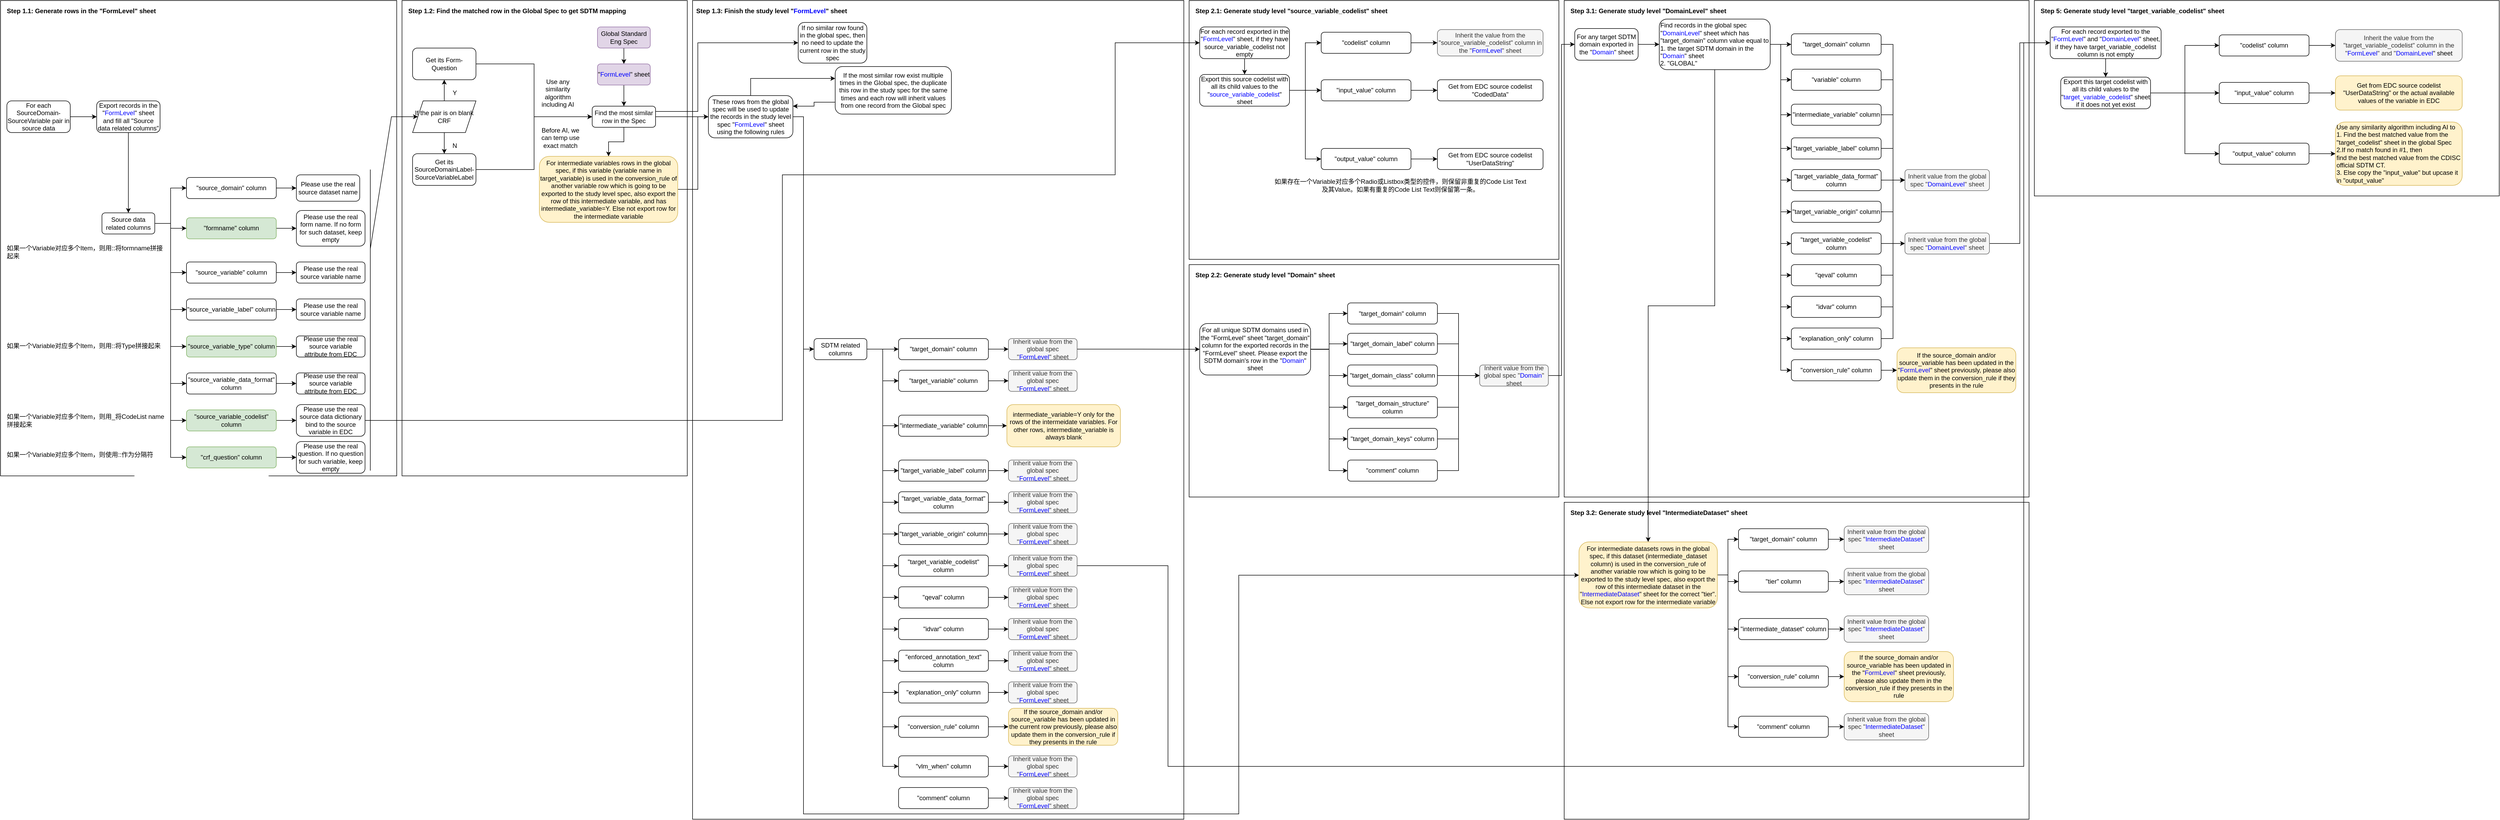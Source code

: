 <mxfile version="25.0.1" pages="2">
  <diagram name="Page-1" id="YF_TjPKa7RsKh7jVlJNE">
    <mxGraphModel dx="4780" dy="2613" grid="1" gridSize="10" guides="1" tooltips="1" connect="1" arrows="1" fold="1" page="1" pageScale="1" pageWidth="827" pageHeight="1169" math="0" shadow="0">
      <root>
        <mxCell id="0" />
        <mxCell id="1" parent="0" />
        <mxCell id="iJ2t2IPsfPDau5FbPTah-1" value="" style="rounded=0;whiteSpace=wrap;html=1;" vertex="1" parent="1">
          <mxGeometry x="490" y="740" width="750" height="900" as="geometry" />
        </mxCell>
        <mxCell id="iJ2t2IPsfPDau5FbPTah-2" value="" style="rounded=0;whiteSpace=wrap;html=1;" vertex="1" parent="1">
          <mxGeometry x="3450" y="1690" width="880" height="600" as="geometry" />
        </mxCell>
        <mxCell id="iJ2t2IPsfPDau5FbPTah-3" value="" style="rounded=0;whiteSpace=wrap;html=1;" vertex="1" parent="1">
          <mxGeometry x="4340" y="740" width="880" height="370" as="geometry" />
        </mxCell>
        <mxCell id="iJ2t2IPsfPDau5FbPTah-4" value="" style="rounded=0;whiteSpace=wrap;html=1;" vertex="1" parent="1">
          <mxGeometry x="3450" y="740" width="880" height="940" as="geometry" />
        </mxCell>
        <mxCell id="iJ2t2IPsfPDau5FbPTah-5" value="" style="rounded=0;whiteSpace=wrap;html=1;" vertex="1" parent="1">
          <mxGeometry x="2740" y="740" width="700" height="490" as="geometry" />
        </mxCell>
        <mxCell id="iJ2t2IPsfPDau5FbPTah-6" value="" style="rounded=0;whiteSpace=wrap;html=1;" vertex="1" parent="1">
          <mxGeometry x="2740" y="1240" width="700" height="440" as="geometry" />
        </mxCell>
        <mxCell id="iJ2t2IPsfPDau5FbPTah-7" value="" style="rounded=0;whiteSpace=wrap;html=1;" vertex="1" parent="1">
          <mxGeometry x="1800" y="740" width="930" height="1550" as="geometry" />
        </mxCell>
        <mxCell id="iJ2t2IPsfPDau5FbPTah-8" value="" style="rounded=0;whiteSpace=wrap;html=1;" vertex="1" parent="1">
          <mxGeometry x="1250" y="740" width="540" height="900" as="geometry" />
        </mxCell>
        <mxCell id="iJ2t2IPsfPDau5FbPTah-9" style="edgeStyle=orthogonalEdgeStyle;rounded=0;orthogonalLoop=1;jettySize=auto;html=1;entryX=0;entryY=0.5;entryDx=0;entryDy=0;" edge="1" parent="1" source="iJ2t2IPsfPDau5FbPTah-10" target="iJ2t2IPsfPDau5FbPTah-215">
          <mxGeometry relative="1" as="geometry" />
        </mxCell>
        <mxCell id="iJ2t2IPsfPDau5FbPTah-10" value="For each SourceDomain-SourceVariable pair in source data" style="rounded=1;whiteSpace=wrap;html=1;" vertex="1" parent="1">
          <mxGeometry x="502" y="930" width="120" height="60" as="geometry" />
        </mxCell>
        <mxCell id="iJ2t2IPsfPDau5FbPTah-11" style="edgeStyle=orthogonalEdgeStyle;rounded=0;orthogonalLoop=1;jettySize=auto;html=1;exitX=0.5;exitY=0;exitDx=0;exitDy=0;" edge="1" parent="1" source="iJ2t2IPsfPDau5FbPTah-13" target="iJ2t2IPsfPDau5FbPTah-15">
          <mxGeometry relative="1" as="geometry" />
        </mxCell>
        <mxCell id="iJ2t2IPsfPDau5FbPTah-12" style="edgeStyle=orthogonalEdgeStyle;rounded=0;orthogonalLoop=1;jettySize=auto;html=1;exitX=0.5;exitY=1;exitDx=0;exitDy=0;" edge="1" parent="1" source="iJ2t2IPsfPDau5FbPTah-13" target="iJ2t2IPsfPDau5FbPTah-17">
          <mxGeometry relative="1" as="geometry" />
        </mxCell>
        <mxCell id="iJ2t2IPsfPDau5FbPTah-13" value="If the pair is on blank CRF" style="shape=parallelogram;perimeter=parallelogramPerimeter;whiteSpace=wrap;html=1;fixedSize=1;" vertex="1" parent="1">
          <mxGeometry x="1270" y="930" width="120" height="60" as="geometry" />
        </mxCell>
        <mxCell id="iJ2t2IPsfPDau5FbPTah-14" style="edgeStyle=orthogonalEdgeStyle;rounded=0;orthogonalLoop=1;jettySize=auto;html=1;exitX=1;exitY=0.5;exitDx=0;exitDy=0;entryX=0;entryY=0.5;entryDx=0;entryDy=0;" edge="1" parent="1" source="iJ2t2IPsfPDau5FbPTah-15" target="iJ2t2IPsfPDau5FbPTah-27">
          <mxGeometry relative="1" as="geometry" />
        </mxCell>
        <mxCell id="iJ2t2IPsfPDau5FbPTah-15" value="Get its Form-Question" style="rounded=1;whiteSpace=wrap;html=1;" vertex="1" parent="1">
          <mxGeometry x="1270" y="830" width="120" height="60" as="geometry" />
        </mxCell>
        <mxCell id="iJ2t2IPsfPDau5FbPTah-16" style="edgeStyle=orthogonalEdgeStyle;rounded=0;orthogonalLoop=1;jettySize=auto;html=1;exitX=1;exitY=0.5;exitDx=0;exitDy=0;entryX=0;entryY=0.5;entryDx=0;entryDy=0;" edge="1" parent="1" source="iJ2t2IPsfPDau5FbPTah-17" target="iJ2t2IPsfPDau5FbPTah-27">
          <mxGeometry relative="1" as="geometry" />
        </mxCell>
        <mxCell id="iJ2t2IPsfPDau5FbPTah-17" value="Get its SourceDomainLabel-SourceVariableLabel" style="rounded=1;whiteSpace=wrap;html=1;" vertex="1" parent="1">
          <mxGeometry x="1270" y="1030" width="120" height="60" as="geometry" />
        </mxCell>
        <mxCell id="iJ2t2IPsfPDau5FbPTah-18" value="Y" style="text;html=1;strokeColor=none;fillColor=none;align=center;verticalAlign=middle;whiteSpace=wrap;rounded=0;" vertex="1" parent="1">
          <mxGeometry x="1320" y="900" width="60" height="30" as="geometry" />
        </mxCell>
        <mxCell id="iJ2t2IPsfPDau5FbPTah-19" value="N" style="text;html=1;strokeColor=none;fillColor=none;align=center;verticalAlign=middle;whiteSpace=wrap;rounded=0;" vertex="1" parent="1">
          <mxGeometry x="1320" y="1000" width="60" height="30" as="geometry" />
        </mxCell>
        <mxCell id="iJ2t2IPsfPDau5FbPTah-20" style="edgeStyle=orthogonalEdgeStyle;rounded=0;orthogonalLoop=1;jettySize=auto;html=1;exitX=0.5;exitY=1;exitDx=0;exitDy=0;" edge="1" parent="1" source="iJ2t2IPsfPDau5FbPTah-21" target="iJ2t2IPsfPDau5FbPTah-23">
          <mxGeometry relative="1" as="geometry" />
        </mxCell>
        <mxCell id="iJ2t2IPsfPDau5FbPTah-21" value="Global Standard Eng Spec" style="rounded=1;whiteSpace=wrap;html=1;fillColor=#e1d5e7;strokeColor=#9673a6;" vertex="1" parent="1">
          <mxGeometry x="1620" y="790" width="100" height="40" as="geometry" />
        </mxCell>
        <mxCell id="iJ2t2IPsfPDau5FbPTah-22" style="edgeStyle=orthogonalEdgeStyle;rounded=0;orthogonalLoop=1;jettySize=auto;html=1;exitX=0.5;exitY=1;exitDx=0;exitDy=0;entryX=0.5;entryY=0;entryDx=0;entryDy=0;" edge="1" parent="1" source="iJ2t2IPsfPDau5FbPTah-23" target="iJ2t2IPsfPDau5FbPTah-27">
          <mxGeometry relative="1" as="geometry" />
        </mxCell>
        <mxCell id="iJ2t2IPsfPDau5FbPTah-23" value="&quot;&lt;font color=&quot;#0000ff&quot;&gt;FormLevel&lt;/font&gt;&quot; sheet" style="rounded=1;whiteSpace=wrap;html=1;fillColor=#e1d5e7;strokeColor=#9673a6;" vertex="1" parent="1">
          <mxGeometry x="1620" y="860" width="100" height="40" as="geometry" />
        </mxCell>
        <mxCell id="iJ2t2IPsfPDau5FbPTah-24" style="edgeStyle=orthogonalEdgeStyle;rounded=0;orthogonalLoop=1;jettySize=auto;html=1;exitX=1;exitY=0.5;exitDx=0;exitDy=0;" edge="1" parent="1" source="iJ2t2IPsfPDau5FbPTah-27" target="iJ2t2IPsfPDau5FbPTah-35">
          <mxGeometry relative="1" as="geometry" />
        </mxCell>
        <mxCell id="iJ2t2IPsfPDau5FbPTah-25" style="edgeStyle=orthogonalEdgeStyle;rounded=0;orthogonalLoop=1;jettySize=auto;html=1;exitX=0.5;exitY=1;exitDx=0;exitDy=0;" edge="1" parent="1" source="iJ2t2IPsfPDau5FbPTah-27" target="iJ2t2IPsfPDau5FbPTah-191">
          <mxGeometry relative="1" as="geometry" />
        </mxCell>
        <mxCell id="iJ2t2IPsfPDau5FbPTah-26" style="edgeStyle=orthogonalEdgeStyle;rounded=0;orthogonalLoop=1;jettySize=auto;html=1;exitX=1;exitY=0.25;exitDx=0;exitDy=0;entryX=0;entryY=0.5;entryDx=0;entryDy=0;" edge="1" parent="1" source="iJ2t2IPsfPDau5FbPTah-27" target="iJ2t2IPsfPDau5FbPTah-253">
          <mxGeometry relative="1" as="geometry">
            <Array as="points">
              <mxPoint x="1810" y="950" />
              <mxPoint x="1810" y="820" />
            </Array>
          </mxGeometry>
        </mxCell>
        <mxCell id="iJ2t2IPsfPDau5FbPTah-27" value="Find the most similar row in the Spec" style="rounded=1;whiteSpace=wrap;html=1;" vertex="1" parent="1">
          <mxGeometry x="1610" y="940" width="120" height="40" as="geometry" />
        </mxCell>
        <mxCell id="iJ2t2IPsfPDau5FbPTah-28" value="Use any similarity algorithm including AI" style="text;html=1;strokeColor=none;fillColor=none;align=center;verticalAlign=middle;whiteSpace=wrap;rounded=0;" vertex="1" parent="1">
          <mxGeometry x="1505" y="885" width="80" height="60" as="geometry" />
        </mxCell>
        <mxCell id="iJ2t2IPsfPDau5FbPTah-29" value="Before AI, we can temp use exact match" style="text;html=1;strokeColor=none;fillColor=none;align=center;verticalAlign=middle;whiteSpace=wrap;rounded=0;" vertex="1" parent="1">
          <mxGeometry x="1510" y="970" width="80" height="60" as="geometry" />
        </mxCell>
        <mxCell id="iJ2t2IPsfPDau5FbPTah-30" value="Step 1.2: Find the matched row in the Global Spec to get SDTM mapping" style="text;html=1;strokeColor=none;fillColor=none;align=left;verticalAlign=middle;whiteSpace=wrap;rounded=0;fontStyle=1" vertex="1" parent="1">
          <mxGeometry x="1260" y="750" width="430" height="20" as="geometry" />
        </mxCell>
        <mxCell id="iJ2t2IPsfPDau5FbPTah-31" value="Step 1.3: Finish the study level &quot;&lt;font color=&quot;#0000ff&quot;&gt;FormLevel&lt;/font&gt;&quot; sheet" style="text;html=1;strokeColor=none;fillColor=none;align=left;verticalAlign=middle;whiteSpace=wrap;rounded=0;fontStyle=1" vertex="1" parent="1">
          <mxGeometry x="1805" y="750" width="335" height="20" as="geometry" />
        </mxCell>
        <mxCell id="iJ2t2IPsfPDau5FbPTah-32" style="edgeStyle=orthogonalEdgeStyle;rounded=0;orthogonalLoop=1;jettySize=auto;html=1;entryX=0;entryY=0.5;entryDx=0;entryDy=0;" edge="1" parent="1" source="iJ2t2IPsfPDau5FbPTah-35" target="iJ2t2IPsfPDau5FbPTah-49">
          <mxGeometry relative="1" as="geometry" />
        </mxCell>
        <mxCell id="iJ2t2IPsfPDau5FbPTah-33" style="edgeStyle=orthogonalEdgeStyle;rounded=0;orthogonalLoop=1;jettySize=auto;html=1;exitX=1;exitY=0.5;exitDx=0;exitDy=0;" edge="1" parent="1" source="iJ2t2IPsfPDau5FbPTah-35" target="iJ2t2IPsfPDau5FbPTah-198">
          <mxGeometry relative="1" as="geometry">
            <Array as="points">
              <mxPoint x="2010" y="960" />
              <mxPoint x="2010" y="2280" />
              <mxPoint x="2834" y="2280" />
              <mxPoint x="2834" y="1828" />
            </Array>
          </mxGeometry>
        </mxCell>
        <mxCell id="iJ2t2IPsfPDau5FbPTah-34" style="edgeStyle=orthogonalEdgeStyle;rounded=0;orthogonalLoop=1;jettySize=auto;html=1;exitX=0.5;exitY=0;exitDx=0;exitDy=0;entryX=0;entryY=0.25;entryDx=0;entryDy=0;" edge="1" parent="1" source="iJ2t2IPsfPDau5FbPTah-35" target="iJ2t2IPsfPDau5FbPTah-255">
          <mxGeometry relative="1" as="geometry" />
        </mxCell>
        <mxCell id="iJ2t2IPsfPDau5FbPTah-35" value="These rows from the global spec will be used to update the records in the study level spec &quot;&lt;font color=&quot;#0000ff&quot;&gt;FormLevel&lt;/font&gt;&quot; sheet using the following rules" style="rounded=1;whiteSpace=wrap;html=1;" vertex="1" parent="1">
          <mxGeometry x="1830" y="920" width="160" height="80" as="geometry" />
        </mxCell>
        <mxCell id="iJ2t2IPsfPDau5FbPTah-36" style="edgeStyle=orthogonalEdgeStyle;rounded=0;orthogonalLoop=1;jettySize=auto;html=1;exitX=1;exitY=0.5;exitDx=0;exitDy=0;" edge="1" parent="1" source="iJ2t2IPsfPDau5FbPTah-49" target="iJ2t2IPsfPDau5FbPTah-51">
          <mxGeometry relative="1" as="geometry" />
        </mxCell>
        <mxCell id="iJ2t2IPsfPDau5FbPTah-37" style="edgeStyle=orthogonalEdgeStyle;rounded=0;orthogonalLoop=1;jettySize=auto;html=1;exitX=1;exitY=0.5;exitDx=0;exitDy=0;entryX=0;entryY=0.5;entryDx=0;entryDy=0;" edge="1" parent="1" source="iJ2t2IPsfPDau5FbPTah-49" target="iJ2t2IPsfPDau5FbPTah-55">
          <mxGeometry relative="1" as="geometry" />
        </mxCell>
        <mxCell id="iJ2t2IPsfPDau5FbPTah-38" style="edgeStyle=orthogonalEdgeStyle;rounded=0;orthogonalLoop=1;jettySize=auto;html=1;exitX=1;exitY=0.5;exitDx=0;exitDy=0;entryX=0;entryY=0.5;entryDx=0;entryDy=0;" edge="1" parent="1" source="iJ2t2IPsfPDau5FbPTah-49" target="iJ2t2IPsfPDau5FbPTah-58">
          <mxGeometry relative="1" as="geometry" />
        </mxCell>
        <mxCell id="iJ2t2IPsfPDau5FbPTah-39" style="edgeStyle=orthogonalEdgeStyle;rounded=0;orthogonalLoop=1;jettySize=auto;html=1;exitX=1;exitY=0.5;exitDx=0;exitDy=0;entryX=0;entryY=0.5;entryDx=0;entryDy=0;" edge="1" parent="1" source="iJ2t2IPsfPDau5FbPTah-49" target="iJ2t2IPsfPDau5FbPTah-61">
          <mxGeometry relative="1" as="geometry" />
        </mxCell>
        <mxCell id="iJ2t2IPsfPDau5FbPTah-40" style="edgeStyle=orthogonalEdgeStyle;rounded=0;orthogonalLoop=1;jettySize=auto;html=1;exitX=1;exitY=0.5;exitDx=0;exitDy=0;entryX=0;entryY=0.5;entryDx=0;entryDy=0;" edge="1" parent="1" source="iJ2t2IPsfPDau5FbPTah-49" target="iJ2t2IPsfPDau5FbPTah-64">
          <mxGeometry relative="1" as="geometry" />
        </mxCell>
        <mxCell id="iJ2t2IPsfPDau5FbPTah-41" style="edgeStyle=orthogonalEdgeStyle;rounded=0;orthogonalLoop=1;jettySize=auto;html=1;exitX=1;exitY=0.5;exitDx=0;exitDy=0;entryX=0;entryY=0.5;entryDx=0;entryDy=0;" edge="1" parent="1" source="iJ2t2IPsfPDau5FbPTah-49" target="iJ2t2IPsfPDau5FbPTah-67">
          <mxGeometry relative="1" as="geometry" />
        </mxCell>
        <mxCell id="iJ2t2IPsfPDau5FbPTah-42" style="edgeStyle=orthogonalEdgeStyle;rounded=0;orthogonalLoop=1;jettySize=auto;html=1;exitX=1;exitY=0.5;exitDx=0;exitDy=0;entryX=0;entryY=0.5;entryDx=0;entryDy=0;" edge="1" parent="1" source="iJ2t2IPsfPDau5FbPTah-49" target="iJ2t2IPsfPDau5FbPTah-70">
          <mxGeometry relative="1" as="geometry" />
        </mxCell>
        <mxCell id="iJ2t2IPsfPDau5FbPTah-43" style="edgeStyle=orthogonalEdgeStyle;rounded=0;orthogonalLoop=1;jettySize=auto;html=1;exitX=1;exitY=0.5;exitDx=0;exitDy=0;entryX=0;entryY=0.5;entryDx=0;entryDy=0;" edge="1" parent="1" source="iJ2t2IPsfPDau5FbPTah-49" target="iJ2t2IPsfPDau5FbPTah-74">
          <mxGeometry relative="1" as="geometry" />
        </mxCell>
        <mxCell id="iJ2t2IPsfPDau5FbPTah-44" style="edgeStyle=orthogonalEdgeStyle;rounded=0;orthogonalLoop=1;jettySize=auto;html=1;exitX=1;exitY=0.5;exitDx=0;exitDy=0;entryX=0;entryY=0.5;entryDx=0;entryDy=0;" edge="1" parent="1" source="iJ2t2IPsfPDau5FbPTah-49" target="iJ2t2IPsfPDau5FbPTah-76">
          <mxGeometry relative="1" as="geometry" />
        </mxCell>
        <mxCell id="iJ2t2IPsfPDau5FbPTah-45" style="edgeStyle=orthogonalEdgeStyle;rounded=0;orthogonalLoop=1;jettySize=auto;html=1;exitX=1;exitY=0.5;exitDx=0;exitDy=0;entryX=0;entryY=0.5;entryDx=0;entryDy=0;" edge="1" parent="1" source="iJ2t2IPsfPDau5FbPTah-49" target="iJ2t2IPsfPDau5FbPTah-80">
          <mxGeometry relative="1" as="geometry" />
        </mxCell>
        <mxCell id="iJ2t2IPsfPDau5FbPTah-46" style="edgeStyle=orthogonalEdgeStyle;rounded=0;orthogonalLoop=1;jettySize=auto;html=1;exitX=1;exitY=0.5;exitDx=0;exitDy=0;entryX=0;entryY=0.5;entryDx=0;entryDy=0;" edge="1" parent="1" source="iJ2t2IPsfPDau5FbPTah-49" target="iJ2t2IPsfPDau5FbPTah-83">
          <mxGeometry relative="1" as="geometry" />
        </mxCell>
        <mxCell id="iJ2t2IPsfPDau5FbPTah-47" style="edgeStyle=orthogonalEdgeStyle;rounded=0;orthogonalLoop=1;jettySize=auto;html=1;exitX=1;exitY=0.5;exitDx=0;exitDy=0;entryX=0;entryY=0.5;entryDx=0;entryDy=0;" edge="1" parent="1" source="iJ2t2IPsfPDau5FbPTah-49" target="iJ2t2IPsfPDau5FbPTah-86">
          <mxGeometry relative="1" as="geometry" />
        </mxCell>
        <mxCell id="iJ2t2IPsfPDau5FbPTah-48" style="edgeStyle=orthogonalEdgeStyle;rounded=0;orthogonalLoop=1;jettySize=auto;html=1;exitX=1;exitY=0.5;exitDx=0;exitDy=0;entryX=0;entryY=0.5;entryDx=0;entryDy=0;" edge="1" parent="1" source="iJ2t2IPsfPDau5FbPTah-49" target="iJ2t2IPsfPDau5FbPTah-88">
          <mxGeometry relative="1" as="geometry" />
        </mxCell>
        <mxCell id="iJ2t2IPsfPDau5FbPTah-49" value="SDTM related columns" style="rounded=1;whiteSpace=wrap;html=1;" vertex="1" parent="1">
          <mxGeometry x="2030" y="1380" width="100" height="40" as="geometry" />
        </mxCell>
        <mxCell id="iJ2t2IPsfPDau5FbPTah-50" style="edgeStyle=orthogonalEdgeStyle;rounded=0;orthogonalLoop=1;jettySize=auto;html=1;exitX=1;exitY=0.5;exitDx=0;exitDy=0;" edge="1" parent="1" source="iJ2t2IPsfPDau5FbPTah-51" target="iJ2t2IPsfPDau5FbPTah-53">
          <mxGeometry relative="1" as="geometry" />
        </mxCell>
        <mxCell id="iJ2t2IPsfPDau5FbPTah-51" value="&quot;target_domain&quot; column" style="rounded=1;whiteSpace=wrap;html=1;" vertex="1" parent="1">
          <mxGeometry x="2190" y="1380" width="170" height="40" as="geometry" />
        </mxCell>
        <mxCell id="iJ2t2IPsfPDau5FbPTah-52" style="edgeStyle=orthogonalEdgeStyle;rounded=0;orthogonalLoop=1;jettySize=auto;html=1;exitX=1;exitY=0.5;exitDx=0;exitDy=0;entryX=0;entryY=0.5;entryDx=0;entryDy=0;" edge="1" parent="1" source="iJ2t2IPsfPDau5FbPTah-53" target="iJ2t2IPsfPDau5FbPTah-101">
          <mxGeometry relative="1" as="geometry" />
        </mxCell>
        <mxCell id="iJ2t2IPsfPDau5FbPTah-53" value="Inherit value from the global spec &quot;&lt;font color=&quot;#0000ff&quot;&gt;FormLevel&lt;/font&gt;&quot; sheet" style="rounded=1;whiteSpace=wrap;html=1;fillColor=#f5f5f5;fontColor=#333333;strokeColor=#666666;" vertex="1" parent="1">
          <mxGeometry x="2398" y="1380" width="130" height="40" as="geometry" />
        </mxCell>
        <mxCell id="iJ2t2IPsfPDau5FbPTah-54" style="edgeStyle=orthogonalEdgeStyle;rounded=0;orthogonalLoop=1;jettySize=auto;html=1;exitX=1;exitY=0.5;exitDx=0;exitDy=0;" edge="1" parent="1" source="iJ2t2IPsfPDau5FbPTah-55" target="iJ2t2IPsfPDau5FbPTah-56">
          <mxGeometry relative="1" as="geometry" />
        </mxCell>
        <mxCell id="iJ2t2IPsfPDau5FbPTah-55" value="&quot;target_variable&quot; column" style="rounded=1;whiteSpace=wrap;html=1;" vertex="1" parent="1">
          <mxGeometry x="2190" y="1440" width="170" height="40" as="geometry" />
        </mxCell>
        <mxCell id="iJ2t2IPsfPDau5FbPTah-56" value="Inherit value from the global spec &quot;&lt;font style=&quot;border-color: var(--border-color);&quot; color=&quot;#0000ff&quot;&gt;FormLevel&lt;/font&gt;&quot; sheet" style="rounded=1;whiteSpace=wrap;html=1;fillColor=#f5f5f5;fontColor=#333333;strokeColor=#666666;" vertex="1" parent="1">
          <mxGeometry x="2398" y="1440" width="130" height="40" as="geometry" />
        </mxCell>
        <mxCell id="iJ2t2IPsfPDau5FbPTah-57" style="edgeStyle=orthogonalEdgeStyle;rounded=0;orthogonalLoop=1;jettySize=auto;html=1;exitX=1;exitY=0.5;exitDx=0;exitDy=0;" edge="1" parent="1" source="iJ2t2IPsfPDau5FbPTah-58" target="iJ2t2IPsfPDau5FbPTah-59">
          <mxGeometry relative="1" as="geometry" />
        </mxCell>
        <mxCell id="iJ2t2IPsfPDau5FbPTah-58" value="&quot;intermediate_variable&quot; column" style="rounded=1;whiteSpace=wrap;html=1;" vertex="1" parent="1">
          <mxGeometry x="2190" y="1525" width="170" height="40" as="geometry" />
        </mxCell>
        <mxCell id="iJ2t2IPsfPDau5FbPTah-59" value="intermediate_variable=Y only for the rows of the intermeidate variables. For other rows, intermediate_variable is always blank" style="rounded=1;whiteSpace=wrap;html=1;fillColor=#fff2cc;strokeColor=#d6b656;" vertex="1" parent="1">
          <mxGeometry x="2395" y="1505" width="215" height="80" as="geometry" />
        </mxCell>
        <mxCell id="iJ2t2IPsfPDau5FbPTah-60" style="edgeStyle=orthogonalEdgeStyle;rounded=0;orthogonalLoop=1;jettySize=auto;html=1;exitX=1;exitY=0.5;exitDx=0;exitDy=0;" edge="1" parent="1" source="iJ2t2IPsfPDau5FbPTah-61" target="iJ2t2IPsfPDau5FbPTah-62">
          <mxGeometry relative="1" as="geometry" />
        </mxCell>
        <mxCell id="iJ2t2IPsfPDau5FbPTah-61" value="&quot;target_variable_label&quot; column" style="rounded=1;whiteSpace=wrap;html=1;" vertex="1" parent="1">
          <mxGeometry x="2190" y="1610" width="170" height="40" as="geometry" />
        </mxCell>
        <mxCell id="iJ2t2IPsfPDau5FbPTah-62" value="Inherit value from the global spec &quot;&lt;font style=&quot;border-color: var(--border-color);&quot; color=&quot;#0000ff&quot;&gt;FormLevel&lt;/font&gt;&quot; sheet" style="rounded=1;whiteSpace=wrap;html=1;fillColor=#f5f5f5;fontColor=#333333;strokeColor=#666666;" vertex="1" parent="1">
          <mxGeometry x="2398" y="1610" width="130" height="40" as="geometry" />
        </mxCell>
        <mxCell id="iJ2t2IPsfPDau5FbPTah-63" style="edgeStyle=orthogonalEdgeStyle;rounded=0;orthogonalLoop=1;jettySize=auto;html=1;exitX=1;exitY=0.5;exitDx=0;exitDy=0;" edge="1" parent="1" source="iJ2t2IPsfPDau5FbPTah-64" target="iJ2t2IPsfPDau5FbPTah-65">
          <mxGeometry relative="1" as="geometry" />
        </mxCell>
        <mxCell id="iJ2t2IPsfPDau5FbPTah-64" value="&quot;target_variable_data_format&quot; column" style="rounded=1;whiteSpace=wrap;html=1;" vertex="1" parent="1">
          <mxGeometry x="2190" y="1670" width="170" height="40" as="geometry" />
        </mxCell>
        <mxCell id="iJ2t2IPsfPDau5FbPTah-65" value="Inherit value from the global spec &quot;&lt;font style=&quot;border-color: var(--border-color);&quot; color=&quot;#0000ff&quot;&gt;FormLevel&lt;/font&gt;&quot; sheet" style="rounded=1;whiteSpace=wrap;html=1;fillColor=#f5f5f5;fontColor=#333333;strokeColor=#666666;" vertex="1" parent="1">
          <mxGeometry x="2398" y="1670" width="130" height="40" as="geometry" />
        </mxCell>
        <mxCell id="iJ2t2IPsfPDau5FbPTah-66" style="edgeStyle=orthogonalEdgeStyle;rounded=0;orthogonalLoop=1;jettySize=auto;html=1;" edge="1" parent="1" source="iJ2t2IPsfPDau5FbPTah-67" target="iJ2t2IPsfPDau5FbPTah-68">
          <mxGeometry relative="1" as="geometry" />
        </mxCell>
        <mxCell id="iJ2t2IPsfPDau5FbPTah-67" value="&quot;target_variable_origin&quot; column" style="rounded=1;whiteSpace=wrap;html=1;" vertex="1" parent="1">
          <mxGeometry x="2190" y="1730" width="170" height="40" as="geometry" />
        </mxCell>
        <mxCell id="iJ2t2IPsfPDau5FbPTah-68" value="Inherit value from the global spec &quot;&lt;font style=&quot;border-color: var(--border-color);&quot; color=&quot;#0000ff&quot;&gt;FormLevel&lt;/font&gt;&quot; sheet" style="rounded=1;whiteSpace=wrap;html=1;fillColor=#f5f5f5;fontColor=#333333;strokeColor=#666666;" vertex="1" parent="1">
          <mxGeometry x="2398" y="1730" width="130" height="40" as="geometry" />
        </mxCell>
        <mxCell id="iJ2t2IPsfPDau5FbPTah-69" style="edgeStyle=orthogonalEdgeStyle;rounded=0;orthogonalLoop=1;jettySize=auto;html=1;exitX=1;exitY=0.5;exitDx=0;exitDy=0;" edge="1" parent="1" source="iJ2t2IPsfPDau5FbPTah-70" target="iJ2t2IPsfPDau5FbPTah-72">
          <mxGeometry relative="1" as="geometry" />
        </mxCell>
        <mxCell id="iJ2t2IPsfPDau5FbPTah-70" value="&quot;target_variable_codelist&quot; column" style="rounded=1;whiteSpace=wrap;html=1;" vertex="1" parent="1">
          <mxGeometry x="2190" y="1790" width="170" height="40" as="geometry" />
        </mxCell>
        <mxCell id="iJ2t2IPsfPDau5FbPTah-71" style="edgeStyle=orthogonalEdgeStyle;rounded=0;orthogonalLoop=1;jettySize=auto;html=1;exitX=1;exitY=0.5;exitDx=0;exitDy=0;entryX=0;entryY=0.5;entryDx=0;entryDy=0;" edge="1" parent="1" source="iJ2t2IPsfPDau5FbPTah-72" target="iJ2t2IPsfPDau5FbPTah-174">
          <mxGeometry relative="1" as="geometry">
            <Array as="points">
              <mxPoint x="2700" y="1810" />
              <mxPoint x="2700" y="2190" />
              <mxPoint x="4320" y="2190" />
              <mxPoint x="4320" y="820" />
            </Array>
          </mxGeometry>
        </mxCell>
        <mxCell id="iJ2t2IPsfPDau5FbPTah-72" value="Inherit value from the global spec &quot;&lt;font style=&quot;border-color: var(--border-color);&quot; color=&quot;#0000ff&quot;&gt;FormLevel&lt;/font&gt;&quot; sheet" style="rounded=1;whiteSpace=wrap;html=1;fillColor=#f5f5f5;fontColor=#333333;strokeColor=#666666;" vertex="1" parent="1">
          <mxGeometry x="2398" y="1790" width="130" height="40" as="geometry" />
        </mxCell>
        <mxCell id="iJ2t2IPsfPDau5FbPTah-73" style="edgeStyle=orthogonalEdgeStyle;rounded=0;orthogonalLoop=1;jettySize=auto;html=1;exitX=1;exitY=0.5;exitDx=0;exitDy=0;entryX=0;entryY=0.5;entryDx=0;entryDy=0;" edge="1" parent="1" source="iJ2t2IPsfPDau5FbPTah-74" target="iJ2t2IPsfPDau5FbPTah-77">
          <mxGeometry relative="1" as="geometry" />
        </mxCell>
        <mxCell id="iJ2t2IPsfPDau5FbPTah-74" value="&quot;qeval&quot; column" style="rounded=1;whiteSpace=wrap;html=1;" vertex="1" parent="1">
          <mxGeometry x="2190" y="1850" width="170" height="40" as="geometry" />
        </mxCell>
        <mxCell id="iJ2t2IPsfPDau5FbPTah-75" style="edgeStyle=orthogonalEdgeStyle;rounded=0;orthogonalLoop=1;jettySize=auto;html=1;exitX=1;exitY=0.5;exitDx=0;exitDy=0;" edge="1" parent="1" source="iJ2t2IPsfPDau5FbPTah-76" target="iJ2t2IPsfPDau5FbPTah-78">
          <mxGeometry relative="1" as="geometry" />
        </mxCell>
        <mxCell id="iJ2t2IPsfPDau5FbPTah-76" value="&quot;idvar&quot; column" style="rounded=1;whiteSpace=wrap;html=1;" vertex="1" parent="1">
          <mxGeometry x="2190" y="1910" width="170" height="40" as="geometry" />
        </mxCell>
        <mxCell id="iJ2t2IPsfPDau5FbPTah-77" value="Inherit value from the global spec &quot;&lt;font style=&quot;border-color: var(--border-color);&quot; color=&quot;#0000ff&quot;&gt;FormLevel&lt;/font&gt;&quot; sheet" style="rounded=1;whiteSpace=wrap;html=1;fillColor=#f5f5f5;fontColor=#333333;strokeColor=#666666;" vertex="1" parent="1">
          <mxGeometry x="2398" y="1850" width="130" height="40" as="geometry" />
        </mxCell>
        <mxCell id="iJ2t2IPsfPDau5FbPTah-78" value="Inherit value from the global spec &quot;&lt;font style=&quot;border-color: var(--border-color);&quot; color=&quot;#0000ff&quot;&gt;FormLevel&lt;/font&gt;&quot; sheet" style="rounded=1;whiteSpace=wrap;html=1;fillColor=#f5f5f5;fontColor=#333333;strokeColor=#666666;" vertex="1" parent="1">
          <mxGeometry x="2398" y="1910" width="130" height="40" as="geometry" />
        </mxCell>
        <mxCell id="iJ2t2IPsfPDau5FbPTah-79" style="edgeStyle=orthogonalEdgeStyle;rounded=0;orthogonalLoop=1;jettySize=auto;html=1;exitX=1;exitY=0.5;exitDx=0;exitDy=0;" edge="1" parent="1" source="iJ2t2IPsfPDau5FbPTah-80" target="iJ2t2IPsfPDau5FbPTah-81">
          <mxGeometry relative="1" as="geometry" />
        </mxCell>
        <mxCell id="iJ2t2IPsfPDau5FbPTah-80" value="&quot;enforced_annotation_text&quot; column" style="rounded=1;whiteSpace=wrap;html=1;" vertex="1" parent="1">
          <mxGeometry x="2190" y="1970" width="170" height="40" as="geometry" />
        </mxCell>
        <mxCell id="iJ2t2IPsfPDau5FbPTah-81" value="Inherit value from the global spec &quot;&lt;font style=&quot;border-color: var(--border-color);&quot; color=&quot;#0000ff&quot;&gt;FormLevel&lt;/font&gt;&quot; sheet" style="rounded=1;whiteSpace=wrap;html=1;fillColor=#f5f5f5;fontColor=#333333;strokeColor=#666666;" vertex="1" parent="1">
          <mxGeometry x="2398" y="1970" width="130" height="40" as="geometry" />
        </mxCell>
        <mxCell id="iJ2t2IPsfPDau5FbPTah-82" style="edgeStyle=orthogonalEdgeStyle;rounded=0;orthogonalLoop=1;jettySize=auto;html=1;exitX=1;exitY=0.5;exitDx=0;exitDy=0;" edge="1" parent="1" source="iJ2t2IPsfPDau5FbPTah-83" target="iJ2t2IPsfPDau5FbPTah-84">
          <mxGeometry relative="1" as="geometry" />
        </mxCell>
        <mxCell id="iJ2t2IPsfPDau5FbPTah-83" value="&quot;explanation_only&quot; column" style="rounded=1;whiteSpace=wrap;html=1;" vertex="1" parent="1">
          <mxGeometry x="2190" y="2030" width="170" height="40" as="geometry" />
        </mxCell>
        <mxCell id="iJ2t2IPsfPDau5FbPTah-84" value="Inherit value from the global spec &quot;&lt;font style=&quot;border-color: var(--border-color);&quot; color=&quot;#0000ff&quot;&gt;FormLevel&lt;/font&gt;&quot; sheet" style="rounded=1;whiteSpace=wrap;html=1;fillColor=#f5f5f5;fontColor=#333333;strokeColor=#666666;" vertex="1" parent="1">
          <mxGeometry x="2398" y="2030" width="130" height="40" as="geometry" />
        </mxCell>
        <mxCell id="iJ2t2IPsfPDau5FbPTah-85" style="edgeStyle=orthogonalEdgeStyle;rounded=0;orthogonalLoop=1;jettySize=auto;html=1;exitX=1;exitY=0.5;exitDx=0;exitDy=0;" edge="1" parent="1" source="iJ2t2IPsfPDau5FbPTah-86" target="iJ2t2IPsfPDau5FbPTah-93">
          <mxGeometry relative="1" as="geometry" />
        </mxCell>
        <mxCell id="iJ2t2IPsfPDau5FbPTah-86" value="&quot;conversion_rule&quot; column" style="rounded=1;whiteSpace=wrap;html=1;" vertex="1" parent="1">
          <mxGeometry x="2190" y="2095" width="170" height="40" as="geometry" />
        </mxCell>
        <mxCell id="iJ2t2IPsfPDau5FbPTah-87" style="edgeStyle=orthogonalEdgeStyle;rounded=0;orthogonalLoop=1;jettySize=auto;html=1;exitX=1;exitY=0.5;exitDx=0;exitDy=0;" edge="1" parent="1" source="iJ2t2IPsfPDau5FbPTah-88" target="iJ2t2IPsfPDau5FbPTah-92">
          <mxGeometry relative="1" as="geometry" />
        </mxCell>
        <mxCell id="iJ2t2IPsfPDau5FbPTah-88" value="&quot;vlm_when&quot; column" style="rounded=1;whiteSpace=wrap;html=1;" vertex="1" parent="1">
          <mxGeometry x="2190" y="2170" width="170" height="40" as="geometry" />
        </mxCell>
        <mxCell id="iJ2t2IPsfPDau5FbPTah-89" style="edgeStyle=orthogonalEdgeStyle;rounded=0;orthogonalLoop=1;jettySize=auto;html=1;exitX=1;exitY=0.5;exitDx=0;exitDy=0;" edge="1" parent="1" source="iJ2t2IPsfPDau5FbPTah-90" target="iJ2t2IPsfPDau5FbPTah-91">
          <mxGeometry relative="1" as="geometry" />
        </mxCell>
        <mxCell id="iJ2t2IPsfPDau5FbPTah-90" value="&quot;comment&quot; column" style="rounded=1;whiteSpace=wrap;html=1;" vertex="1" parent="1">
          <mxGeometry x="2190" y="2230" width="170" height="40" as="geometry" />
        </mxCell>
        <mxCell id="iJ2t2IPsfPDau5FbPTah-91" value="Inherit value from the global spec &quot;&lt;font style=&quot;border-color: var(--border-color);&quot; color=&quot;#0000ff&quot;&gt;FormLevel&lt;/font&gt;&quot; sheet" style="rounded=1;whiteSpace=wrap;html=1;fillColor=#f5f5f5;fontColor=#333333;strokeColor=#666666;" vertex="1" parent="1">
          <mxGeometry x="2398" y="2230" width="130" height="40" as="geometry" />
        </mxCell>
        <mxCell id="iJ2t2IPsfPDau5FbPTah-92" value="Inherit value from the global spec &quot;&lt;font style=&quot;border-color: var(--border-color);&quot; color=&quot;#0000ff&quot;&gt;FormLevel&lt;/font&gt;&quot; sheet" style="rounded=1;whiteSpace=wrap;html=1;fillColor=#f5f5f5;fontColor=#333333;strokeColor=#666666;" vertex="1" parent="1">
          <mxGeometry x="2398" y="2170" width="130" height="40" as="geometry" />
        </mxCell>
        <mxCell id="iJ2t2IPsfPDau5FbPTah-93" value="If the source_domain and/or source_variable has been updated in the current row previously, please also update them in the conversion_rule if they presents in the rule" style="rounded=1;whiteSpace=wrap;html=1;fillColor=#fff2cc;strokeColor=#d6b656;" vertex="1" parent="1">
          <mxGeometry x="2398" y="2080" width="207" height="70" as="geometry" />
        </mxCell>
        <mxCell id="iJ2t2IPsfPDau5FbPTah-94" value="Step 2.2: Generate study level &quot;Domain&quot; sheet" style="text;html=1;strokeColor=none;fillColor=none;align=left;verticalAlign=middle;whiteSpace=wrap;rounded=0;fontStyle=1" vertex="1" parent="1">
          <mxGeometry x="2750" y="1250" width="280" height="20" as="geometry" />
        </mxCell>
        <mxCell id="iJ2t2IPsfPDau5FbPTah-95" style="edgeStyle=orthogonalEdgeStyle;rounded=0;orthogonalLoop=1;jettySize=auto;html=1;exitX=1;exitY=0.5;exitDx=0;exitDy=0;" edge="1" parent="1" source="iJ2t2IPsfPDau5FbPTah-101" target="iJ2t2IPsfPDau5FbPTah-103">
          <mxGeometry relative="1" as="geometry" />
        </mxCell>
        <mxCell id="iJ2t2IPsfPDau5FbPTah-96" style="edgeStyle=orthogonalEdgeStyle;rounded=0;orthogonalLoop=1;jettySize=auto;html=1;exitX=1;exitY=0.5;exitDx=0;exitDy=0;" edge="1" parent="1" source="iJ2t2IPsfPDau5FbPTah-101" target="iJ2t2IPsfPDau5FbPTah-105">
          <mxGeometry relative="1" as="geometry" />
        </mxCell>
        <mxCell id="iJ2t2IPsfPDau5FbPTah-97" style="edgeStyle=orthogonalEdgeStyle;rounded=0;orthogonalLoop=1;jettySize=auto;html=1;exitX=1;exitY=0.5;exitDx=0;exitDy=0;entryX=0;entryY=0.5;entryDx=0;entryDy=0;" edge="1" parent="1" source="iJ2t2IPsfPDau5FbPTah-101" target="iJ2t2IPsfPDau5FbPTah-107">
          <mxGeometry relative="1" as="geometry" />
        </mxCell>
        <mxCell id="iJ2t2IPsfPDau5FbPTah-98" style="edgeStyle=orthogonalEdgeStyle;rounded=0;orthogonalLoop=1;jettySize=auto;html=1;exitX=1;exitY=0.5;exitDx=0;exitDy=0;entryX=0;entryY=0.5;entryDx=0;entryDy=0;" edge="1" parent="1" source="iJ2t2IPsfPDau5FbPTah-101" target="iJ2t2IPsfPDau5FbPTah-109">
          <mxGeometry relative="1" as="geometry" />
        </mxCell>
        <mxCell id="iJ2t2IPsfPDau5FbPTah-99" style="edgeStyle=orthogonalEdgeStyle;rounded=0;orthogonalLoop=1;jettySize=auto;html=1;exitX=1;exitY=0.5;exitDx=0;exitDy=0;entryX=0;entryY=0.5;entryDx=0;entryDy=0;" edge="1" parent="1" source="iJ2t2IPsfPDau5FbPTah-101" target="iJ2t2IPsfPDau5FbPTah-111">
          <mxGeometry relative="1" as="geometry" />
        </mxCell>
        <mxCell id="iJ2t2IPsfPDau5FbPTah-100" style="edgeStyle=orthogonalEdgeStyle;rounded=0;orthogonalLoop=1;jettySize=auto;html=1;exitX=1;exitY=0.5;exitDx=0;exitDy=0;entryX=0;entryY=0.5;entryDx=0;entryDy=0;" edge="1" parent="1" source="iJ2t2IPsfPDau5FbPTah-101" target="iJ2t2IPsfPDau5FbPTah-113">
          <mxGeometry relative="1" as="geometry" />
        </mxCell>
        <mxCell id="iJ2t2IPsfPDau5FbPTah-101" value="For all unique SDTM domains used in the &quot;FormLevel&quot; sheet &quot;target_domain&quot; column for the exported records in the &quot;FormLevel&quot; sheet. Please export the SDTM domain&#39;s row in the &quot;&lt;font color=&quot;#0000ff&quot;&gt;Domain&lt;/font&gt;&quot; sheet" style="rounded=1;whiteSpace=wrap;html=1;" vertex="1" parent="1">
          <mxGeometry x="2760" y="1351.5" width="210" height="97.5" as="geometry" />
        </mxCell>
        <mxCell id="iJ2t2IPsfPDau5FbPTah-102" style="edgeStyle=orthogonalEdgeStyle;rounded=0;orthogonalLoop=1;jettySize=auto;html=1;exitX=1;exitY=0.5;exitDx=0;exitDy=0;entryX=0;entryY=0.5;entryDx=0;entryDy=0;" edge="1" parent="1" source="iJ2t2IPsfPDau5FbPTah-103" target="iJ2t2IPsfPDau5FbPTah-115">
          <mxGeometry relative="1" as="geometry" />
        </mxCell>
        <mxCell id="iJ2t2IPsfPDau5FbPTah-103" value="&quot;target_domain&quot; column" style="rounded=1;whiteSpace=wrap;html=1;" vertex="1" parent="1">
          <mxGeometry x="3040" y="1312.5" width="170" height="40" as="geometry" />
        </mxCell>
        <mxCell id="iJ2t2IPsfPDau5FbPTah-104" style="edgeStyle=orthogonalEdgeStyle;rounded=0;orthogonalLoop=1;jettySize=auto;html=1;exitX=1;exitY=0.5;exitDx=0;exitDy=0;entryX=0;entryY=0.5;entryDx=0;entryDy=0;" edge="1" parent="1" source="iJ2t2IPsfPDau5FbPTah-105" target="iJ2t2IPsfPDau5FbPTah-115">
          <mxGeometry relative="1" as="geometry">
            <mxPoint x="3250" y="1440" as="targetPoint" />
          </mxGeometry>
        </mxCell>
        <mxCell id="iJ2t2IPsfPDau5FbPTah-105" value="&quot;target_domain_label&quot; column" style="rounded=1;whiteSpace=wrap;html=1;" vertex="1" parent="1">
          <mxGeometry x="3040" y="1370" width="170" height="40" as="geometry" />
        </mxCell>
        <mxCell id="iJ2t2IPsfPDau5FbPTah-106" style="edgeStyle=orthogonalEdgeStyle;rounded=0;orthogonalLoop=1;jettySize=auto;html=1;exitX=1;exitY=0.5;exitDx=0;exitDy=0;entryX=0;entryY=0.5;entryDx=0;entryDy=0;" edge="1" parent="1" source="iJ2t2IPsfPDau5FbPTah-107" target="iJ2t2IPsfPDau5FbPTah-115">
          <mxGeometry relative="1" as="geometry" />
        </mxCell>
        <mxCell id="iJ2t2IPsfPDau5FbPTah-107" value="&quot;target_domain_class&quot; column" style="rounded=1;whiteSpace=wrap;html=1;" vertex="1" parent="1">
          <mxGeometry x="3040" y="1430" width="170" height="40" as="geometry" />
        </mxCell>
        <mxCell id="iJ2t2IPsfPDau5FbPTah-108" style="edgeStyle=orthogonalEdgeStyle;rounded=0;orthogonalLoop=1;jettySize=auto;html=1;exitX=1;exitY=0.5;exitDx=0;exitDy=0;entryX=0;entryY=0.5;entryDx=0;entryDy=0;" edge="1" parent="1" source="iJ2t2IPsfPDau5FbPTah-109" target="iJ2t2IPsfPDau5FbPTah-115">
          <mxGeometry relative="1" as="geometry">
            <mxPoint x="3270" y="1450" as="targetPoint" />
          </mxGeometry>
        </mxCell>
        <mxCell id="iJ2t2IPsfPDau5FbPTah-109" value="&quot;target_domain_structure&quot; column" style="rounded=1;whiteSpace=wrap;html=1;" vertex="1" parent="1">
          <mxGeometry x="3040" y="1490" width="170" height="40" as="geometry" />
        </mxCell>
        <mxCell id="iJ2t2IPsfPDau5FbPTah-110" style="edgeStyle=orthogonalEdgeStyle;rounded=0;orthogonalLoop=1;jettySize=auto;html=1;exitX=1;exitY=0.5;exitDx=0;exitDy=0;entryX=0;entryY=0.5;entryDx=0;entryDy=0;" edge="1" parent="1" source="iJ2t2IPsfPDau5FbPTah-111" target="iJ2t2IPsfPDau5FbPTah-115">
          <mxGeometry relative="1" as="geometry" />
        </mxCell>
        <mxCell id="iJ2t2IPsfPDau5FbPTah-111" value="&quot;target_domain_keys&quot; column" style="rounded=1;whiteSpace=wrap;html=1;" vertex="1" parent="1">
          <mxGeometry x="3040" y="1550" width="170" height="40" as="geometry" />
        </mxCell>
        <mxCell id="iJ2t2IPsfPDau5FbPTah-112" style="edgeStyle=orthogonalEdgeStyle;rounded=0;orthogonalLoop=1;jettySize=auto;html=1;exitX=1;exitY=0.5;exitDx=0;exitDy=0;entryX=0;entryY=0.5;entryDx=0;entryDy=0;" edge="1" parent="1" source="iJ2t2IPsfPDau5FbPTah-113" target="iJ2t2IPsfPDau5FbPTah-115">
          <mxGeometry relative="1" as="geometry" />
        </mxCell>
        <mxCell id="iJ2t2IPsfPDau5FbPTah-113" value="&quot;comment&quot; column" style="rounded=1;whiteSpace=wrap;html=1;" vertex="1" parent="1">
          <mxGeometry x="3040" y="1610" width="170" height="40" as="geometry" />
        </mxCell>
        <mxCell id="iJ2t2IPsfPDau5FbPTah-114" style="edgeStyle=orthogonalEdgeStyle;rounded=0;orthogonalLoop=1;jettySize=auto;html=1;exitX=1;exitY=0.5;exitDx=0;exitDy=0;entryX=0;entryY=0.5;entryDx=0;entryDy=0;" edge="1" parent="1" source="iJ2t2IPsfPDau5FbPTah-115" target="iJ2t2IPsfPDau5FbPTah-134">
          <mxGeometry relative="1" as="geometry" />
        </mxCell>
        <mxCell id="iJ2t2IPsfPDau5FbPTah-115" value="Inherit value from the global spec &quot;&lt;font color=&quot;#0000ff&quot;&gt;Domain&lt;/font&gt;&quot; sheet" style="rounded=1;whiteSpace=wrap;html=1;fillColor=#f5f5f5;fontColor=#333333;strokeColor=#666666;" vertex="1" parent="1">
          <mxGeometry x="3290" y="1430" width="130" height="40" as="geometry" />
        </mxCell>
        <mxCell id="iJ2t2IPsfPDau5FbPTah-116" value="Step 3.1: Generate study level &quot;DomainLevel&quot; sheet" style="text;html=1;strokeColor=none;fillColor=none;align=left;verticalAlign=middle;whiteSpace=wrap;rounded=0;fontStyle=1" vertex="1" parent="1">
          <mxGeometry x="3460" y="750" width="310" height="20" as="geometry" />
        </mxCell>
        <mxCell id="iJ2t2IPsfPDau5FbPTah-117" value="Step 2.1: Generate study level &quot;source_variable_codelist&quot; sheet" style="text;html=1;strokeColor=none;fillColor=none;align=left;verticalAlign=middle;whiteSpace=wrap;rounded=0;fontStyle=1" vertex="1" parent="1">
          <mxGeometry x="2750" y="750" width="390" height="20" as="geometry" />
        </mxCell>
        <mxCell id="iJ2t2IPsfPDau5FbPTah-118" style="edgeStyle=orthogonalEdgeStyle;rounded=0;orthogonalLoop=1;jettySize=auto;html=1;" edge="1" parent="1" source="iJ2t2IPsfPDau5FbPTah-119" target="iJ2t2IPsfPDau5FbPTah-123">
          <mxGeometry relative="1" as="geometry" />
        </mxCell>
        <mxCell id="iJ2t2IPsfPDau5FbPTah-119" value="For each record exported in the &quot;&lt;font color=&quot;#0000ff&quot;&gt;FormLevel&lt;/font&gt;&quot; sheet, if they have source_variable_codelist not empty" style="rounded=1;whiteSpace=wrap;html=1;" vertex="1" parent="1">
          <mxGeometry x="2760" y="790" width="170" height="60" as="geometry" />
        </mxCell>
        <mxCell id="iJ2t2IPsfPDau5FbPTah-120" style="edgeStyle=orthogonalEdgeStyle;rounded=0;orthogonalLoop=1;jettySize=auto;html=1;exitX=1;exitY=0.5;exitDx=0;exitDy=0;entryX=0;entryY=0.5;entryDx=0;entryDy=0;" edge="1" parent="1" source="iJ2t2IPsfPDau5FbPTah-123" target="iJ2t2IPsfPDau5FbPTah-125">
          <mxGeometry relative="1" as="geometry" />
        </mxCell>
        <mxCell id="iJ2t2IPsfPDau5FbPTah-121" style="edgeStyle=orthogonalEdgeStyle;rounded=0;orthogonalLoop=1;jettySize=auto;html=1;exitX=1;exitY=0.5;exitDx=0;exitDy=0;" edge="1" parent="1" source="iJ2t2IPsfPDau5FbPTah-123" target="iJ2t2IPsfPDau5FbPTah-128">
          <mxGeometry relative="1" as="geometry" />
        </mxCell>
        <mxCell id="iJ2t2IPsfPDau5FbPTah-122" style="edgeStyle=orthogonalEdgeStyle;rounded=0;orthogonalLoop=1;jettySize=auto;html=1;exitX=1;exitY=0.5;exitDx=0;exitDy=0;entryX=0;entryY=0.5;entryDx=0;entryDy=0;" edge="1" parent="1" source="iJ2t2IPsfPDau5FbPTah-123" target="iJ2t2IPsfPDau5FbPTah-130">
          <mxGeometry relative="1" as="geometry" />
        </mxCell>
        <mxCell id="iJ2t2IPsfPDau5FbPTah-123" value="Export this source codelist with all its child values to the &quot;&lt;font color=&quot;#0000ff&quot;&gt;source_variable_codelist&lt;/font&gt;&quot; sheet" style="rounded=1;whiteSpace=wrap;html=1;" vertex="1" parent="1">
          <mxGeometry x="2760" y="880" width="170" height="60" as="geometry" />
        </mxCell>
        <mxCell id="iJ2t2IPsfPDau5FbPTah-124" style="edgeStyle=orthogonalEdgeStyle;rounded=0;orthogonalLoop=1;jettySize=auto;html=1;exitX=1;exitY=0.5;exitDx=0;exitDy=0;" edge="1" parent="1" source="iJ2t2IPsfPDau5FbPTah-125" target="iJ2t2IPsfPDau5FbPTah-126">
          <mxGeometry relative="1" as="geometry" />
        </mxCell>
        <mxCell id="iJ2t2IPsfPDau5FbPTah-125" value="&quot;codelist&quot; column" style="rounded=1;whiteSpace=wrap;html=1;" vertex="1" parent="1">
          <mxGeometry x="2990" y="800" width="170" height="40" as="geometry" />
        </mxCell>
        <mxCell id="iJ2t2IPsfPDau5FbPTah-126" value="Inherit the value from the &quot;source_variable_codelist&quot; column in the &quot;&lt;font color=&quot;#0000ff&quot;&gt;FormLevel&lt;/font&gt;&quot; sheet" style="rounded=1;whiteSpace=wrap;html=1;fillColor=#f5f5f5;fontColor=#333333;strokeColor=#666666;" vertex="1" parent="1">
          <mxGeometry x="3210" y="795" width="200" height="50" as="geometry" />
        </mxCell>
        <mxCell id="iJ2t2IPsfPDau5FbPTah-127" style="edgeStyle=orthogonalEdgeStyle;rounded=0;orthogonalLoop=1;jettySize=auto;html=1;" edge="1" parent="1" source="iJ2t2IPsfPDau5FbPTah-128" target="iJ2t2IPsfPDau5FbPTah-131">
          <mxGeometry relative="1" as="geometry" />
        </mxCell>
        <mxCell id="iJ2t2IPsfPDau5FbPTah-128" value="&quot;input_value&quot; column" style="rounded=1;whiteSpace=wrap;html=1;" vertex="1" parent="1">
          <mxGeometry x="2990" y="890" width="170" height="40" as="geometry" />
        </mxCell>
        <mxCell id="iJ2t2IPsfPDau5FbPTah-129" style="edgeStyle=orthogonalEdgeStyle;rounded=0;orthogonalLoop=1;jettySize=auto;html=1;" edge="1" parent="1" source="iJ2t2IPsfPDau5FbPTah-130" target="iJ2t2IPsfPDau5FbPTah-132">
          <mxGeometry relative="1" as="geometry" />
        </mxCell>
        <mxCell id="iJ2t2IPsfPDau5FbPTah-130" value="&quot;output_value&quot; column" style="rounded=1;whiteSpace=wrap;html=1;" vertex="1" parent="1">
          <mxGeometry x="2990" y="1020" width="170" height="40" as="geometry" />
        </mxCell>
        <mxCell id="iJ2t2IPsfPDau5FbPTah-131" value="Get from EDC source codelist &quot;CodedData&quot;" style="rounded=1;whiteSpace=wrap;html=1;" vertex="1" parent="1">
          <mxGeometry x="3210" y="890" width="200" height="40" as="geometry" />
        </mxCell>
        <mxCell id="iJ2t2IPsfPDau5FbPTah-132" value="Get from EDC source codelist &quot;UserDataString&quot;" style="rounded=1;whiteSpace=wrap;html=1;" vertex="1" parent="1">
          <mxGeometry x="3210" y="1020" width="200" height="40" as="geometry" />
        </mxCell>
        <mxCell id="iJ2t2IPsfPDau5FbPTah-133" style="edgeStyle=orthogonalEdgeStyle;rounded=0;orthogonalLoop=1;jettySize=auto;html=1;" edge="1" parent="1" source="iJ2t2IPsfPDau5FbPTah-134" target="iJ2t2IPsfPDau5FbPTah-147">
          <mxGeometry relative="1" as="geometry" />
        </mxCell>
        <mxCell id="iJ2t2IPsfPDau5FbPTah-134" value="For any target SDTM domain exported in the &quot;&lt;font color=&quot;#0000ff&quot;&gt;Domain&lt;/font&gt;&quot; sheet" style="rounded=1;whiteSpace=wrap;html=1;" vertex="1" parent="1">
          <mxGeometry x="3470" y="793" width="120" height="60" as="geometry" />
        </mxCell>
        <mxCell id="iJ2t2IPsfPDau5FbPTah-135" style="edgeStyle=orthogonalEdgeStyle;rounded=0;orthogonalLoop=1;jettySize=auto;html=1;exitX=1;exitY=0.5;exitDx=0;exitDy=0;" edge="1" parent="1" source="iJ2t2IPsfPDau5FbPTah-147" target="iJ2t2IPsfPDau5FbPTah-149">
          <mxGeometry relative="1" as="geometry" />
        </mxCell>
        <mxCell id="iJ2t2IPsfPDau5FbPTah-136" style="edgeStyle=orthogonalEdgeStyle;rounded=0;orthogonalLoop=1;jettySize=auto;html=1;exitX=1;exitY=0.5;exitDx=0;exitDy=0;entryX=0;entryY=0.5;entryDx=0;entryDy=0;" edge="1" parent="1" source="iJ2t2IPsfPDau5FbPTah-147" target="iJ2t2IPsfPDau5FbPTah-152">
          <mxGeometry relative="1" as="geometry" />
        </mxCell>
        <mxCell id="iJ2t2IPsfPDau5FbPTah-137" style="edgeStyle=orthogonalEdgeStyle;rounded=0;orthogonalLoop=1;jettySize=auto;html=1;exitX=1;exitY=0.5;exitDx=0;exitDy=0;entryX=0;entryY=0.5;entryDx=0;entryDy=0;" edge="1" parent="1" source="iJ2t2IPsfPDau5FbPTah-147" target="iJ2t2IPsfPDau5FbPTah-154">
          <mxGeometry relative="1" as="geometry" />
        </mxCell>
        <mxCell id="iJ2t2IPsfPDau5FbPTah-138" style="edgeStyle=orthogonalEdgeStyle;rounded=0;orthogonalLoop=1;jettySize=auto;html=1;exitX=1;exitY=0.5;exitDx=0;exitDy=0;entryX=0;entryY=0.5;entryDx=0;entryDy=0;" edge="1" parent="1" source="iJ2t2IPsfPDau5FbPTah-147" target="iJ2t2IPsfPDau5FbPTah-156">
          <mxGeometry relative="1" as="geometry" />
        </mxCell>
        <mxCell id="iJ2t2IPsfPDau5FbPTah-139" style="edgeStyle=orthogonalEdgeStyle;rounded=0;orthogonalLoop=1;jettySize=auto;html=1;exitX=1;exitY=0.5;exitDx=0;exitDy=0;entryX=0;entryY=0.5;entryDx=0;entryDy=0;" edge="1" parent="1" source="iJ2t2IPsfPDau5FbPTah-147" target="iJ2t2IPsfPDau5FbPTah-158">
          <mxGeometry relative="1" as="geometry" />
        </mxCell>
        <mxCell id="iJ2t2IPsfPDau5FbPTah-140" style="edgeStyle=orthogonalEdgeStyle;rounded=0;orthogonalLoop=1;jettySize=auto;html=1;exitX=1;exitY=0.5;exitDx=0;exitDy=0;entryX=0;entryY=0.5;entryDx=0;entryDy=0;" edge="1" parent="1" source="iJ2t2IPsfPDau5FbPTah-147" target="iJ2t2IPsfPDau5FbPTah-160">
          <mxGeometry relative="1" as="geometry" />
        </mxCell>
        <mxCell id="iJ2t2IPsfPDau5FbPTah-141" style="edgeStyle=orthogonalEdgeStyle;rounded=0;orthogonalLoop=1;jettySize=auto;html=1;exitX=1;exitY=0.5;exitDx=0;exitDy=0;entryX=0;entryY=0.5;entryDx=0;entryDy=0;" edge="1" parent="1" source="iJ2t2IPsfPDau5FbPTah-147" target="iJ2t2IPsfPDau5FbPTah-162">
          <mxGeometry relative="1" as="geometry" />
        </mxCell>
        <mxCell id="iJ2t2IPsfPDau5FbPTah-142" style="edgeStyle=orthogonalEdgeStyle;rounded=0;orthogonalLoop=1;jettySize=auto;html=1;exitX=1;exitY=0.5;exitDx=0;exitDy=0;entryX=0;entryY=0.5;entryDx=0;entryDy=0;" edge="1" parent="1" source="iJ2t2IPsfPDau5FbPTah-147" target="iJ2t2IPsfPDau5FbPTah-164">
          <mxGeometry relative="1" as="geometry" />
        </mxCell>
        <mxCell id="iJ2t2IPsfPDau5FbPTah-143" style="edgeStyle=orthogonalEdgeStyle;rounded=0;orthogonalLoop=1;jettySize=auto;html=1;exitX=1;exitY=0.5;exitDx=0;exitDy=0;entryX=0;entryY=0.5;entryDx=0;entryDy=0;" edge="1" parent="1" source="iJ2t2IPsfPDau5FbPTah-147" target="iJ2t2IPsfPDau5FbPTah-166">
          <mxGeometry relative="1" as="geometry" />
        </mxCell>
        <mxCell id="iJ2t2IPsfPDau5FbPTah-144" style="edgeStyle=orthogonalEdgeStyle;rounded=0;orthogonalLoop=1;jettySize=auto;html=1;exitX=1;exitY=0.5;exitDx=0;exitDy=0;entryX=0;entryY=0.5;entryDx=0;entryDy=0;" edge="1" parent="1" source="iJ2t2IPsfPDau5FbPTah-147" target="iJ2t2IPsfPDau5FbPTah-168">
          <mxGeometry relative="1" as="geometry" />
        </mxCell>
        <mxCell id="iJ2t2IPsfPDau5FbPTah-145" style="edgeStyle=orthogonalEdgeStyle;rounded=0;orthogonalLoop=1;jettySize=auto;html=1;exitX=1;exitY=0.5;exitDx=0;exitDy=0;entryX=0;entryY=0.5;entryDx=0;entryDy=0;" edge="1" parent="1" source="iJ2t2IPsfPDau5FbPTah-147" target="iJ2t2IPsfPDau5FbPTah-170">
          <mxGeometry relative="1" as="geometry" />
        </mxCell>
        <mxCell id="iJ2t2IPsfPDau5FbPTah-146" style="edgeStyle=orthogonalEdgeStyle;rounded=0;orthogonalLoop=1;jettySize=auto;html=1;entryX=0.5;entryY=0;entryDx=0;entryDy=0;" edge="1" parent="1" source="iJ2t2IPsfPDau5FbPTah-147" target="iJ2t2IPsfPDau5FbPTah-198">
          <mxGeometry relative="1" as="geometry" />
        </mxCell>
        <mxCell id="iJ2t2IPsfPDau5FbPTah-147" value="Find records in the global spec &quot;&lt;font color=&quot;#0000ff&quot;&gt;DomainLevel&lt;/font&gt;&quot; sheet which has &quot;target_domain&quot; column value equal to&lt;br&gt;&lt;div style=&quot;&quot;&gt;&lt;span style=&quot;background-color: initial;&quot;&gt;1. the target SDTM domain in the &quot;&lt;/span&gt;&lt;font style=&quot;background-color: initial; border-color: var(--border-color);&quot; color=&quot;#0000ff&quot;&gt;Domain&lt;/font&gt;&lt;span style=&quot;background-color: initial;&quot;&gt;&quot; sheet&lt;br&gt;2. &quot;GLOBAL&quot;&lt;/span&gt;&lt;/div&gt;" style="rounded=1;whiteSpace=wrap;html=1;align=left;" vertex="1" parent="1">
          <mxGeometry x="3630" y="775.13" width="210" height="95.75" as="geometry" />
        </mxCell>
        <mxCell id="iJ2t2IPsfPDau5FbPTah-148" style="edgeStyle=orthogonalEdgeStyle;rounded=0;orthogonalLoop=1;jettySize=auto;html=1;exitX=1;exitY=0.5;exitDx=0;exitDy=0;entryX=0;entryY=0.5;entryDx=0;entryDy=0;" edge="1" parent="1" source="iJ2t2IPsfPDau5FbPTah-149" target="iJ2t2IPsfPDau5FbPTah-150">
          <mxGeometry relative="1" as="geometry" />
        </mxCell>
        <mxCell id="iJ2t2IPsfPDau5FbPTah-149" value="&quot;target_domain&quot; column" style="rounded=1;whiteSpace=wrap;html=1;" vertex="1" parent="1">
          <mxGeometry x="3880" y="803" width="170" height="40" as="geometry" />
        </mxCell>
        <mxCell id="iJ2t2IPsfPDau5FbPTah-150" value="Inherit value from the global spec &quot;&lt;font color=&quot;#0000ff&quot;&gt;DomainLevel&lt;/font&gt;&quot; sheet" style="rounded=1;whiteSpace=wrap;html=1;fillColor=#f5f5f5;fontColor=#333333;strokeColor=#666666;" vertex="1" parent="1">
          <mxGeometry x="4095" y="1060" width="160" height="40" as="geometry" />
        </mxCell>
        <mxCell id="iJ2t2IPsfPDau5FbPTah-151" style="edgeStyle=orthogonalEdgeStyle;rounded=0;orthogonalLoop=1;jettySize=auto;html=1;exitX=1;exitY=0.5;exitDx=0;exitDy=0;entryX=0;entryY=0.5;entryDx=0;entryDy=0;" edge="1" parent="1" source="iJ2t2IPsfPDau5FbPTah-152" target="iJ2t2IPsfPDau5FbPTah-150">
          <mxGeometry relative="1" as="geometry">
            <mxPoint x="4095" y="890" as="targetPoint" />
          </mxGeometry>
        </mxCell>
        <mxCell id="iJ2t2IPsfPDau5FbPTah-152" value="&quot;variable&quot; column" style="rounded=1;whiteSpace=wrap;html=1;" vertex="1" parent="1">
          <mxGeometry x="3880" y="870" width="170" height="40" as="geometry" />
        </mxCell>
        <mxCell id="iJ2t2IPsfPDau5FbPTah-153" style="edgeStyle=orthogonalEdgeStyle;rounded=0;orthogonalLoop=1;jettySize=auto;html=1;entryX=0;entryY=0.5;entryDx=0;entryDy=0;" edge="1" parent="1" source="iJ2t2IPsfPDau5FbPTah-154" target="iJ2t2IPsfPDau5FbPTah-150">
          <mxGeometry relative="1" as="geometry">
            <mxPoint x="4095" y="956.25" as="targetPoint" />
          </mxGeometry>
        </mxCell>
        <mxCell id="iJ2t2IPsfPDau5FbPTah-154" value="&quot;intermediate_variable&quot; column" style="rounded=1;whiteSpace=wrap;html=1;" vertex="1" parent="1">
          <mxGeometry x="3880" y="936.25" width="170" height="40" as="geometry" />
        </mxCell>
        <mxCell id="iJ2t2IPsfPDau5FbPTah-155" style="edgeStyle=orthogonalEdgeStyle;rounded=0;orthogonalLoop=1;jettySize=auto;html=1;exitX=1;exitY=0.5;exitDx=0;exitDy=0;entryX=0;entryY=0.5;entryDx=0;entryDy=0;" edge="1" parent="1" source="iJ2t2IPsfPDau5FbPTah-156" target="iJ2t2IPsfPDau5FbPTah-150">
          <mxGeometry relative="1" as="geometry">
            <mxPoint x="4095" y="1020" as="targetPoint" />
          </mxGeometry>
        </mxCell>
        <mxCell id="iJ2t2IPsfPDau5FbPTah-156" value="&quot;target_variable_label&quot; column" style="rounded=1;whiteSpace=wrap;html=1;" vertex="1" parent="1">
          <mxGeometry x="3880" y="1000" width="170" height="40" as="geometry" />
        </mxCell>
        <mxCell id="iJ2t2IPsfPDau5FbPTah-157" style="edgeStyle=orthogonalEdgeStyle;rounded=0;orthogonalLoop=1;jettySize=auto;html=1;exitX=1;exitY=0.5;exitDx=0;exitDy=0;entryX=0;entryY=0.5;entryDx=0;entryDy=0;" edge="1" parent="1" source="iJ2t2IPsfPDau5FbPTah-158" target="iJ2t2IPsfPDau5FbPTah-150">
          <mxGeometry relative="1" as="geometry">
            <mxPoint x="4095" y="1080" as="targetPoint" />
          </mxGeometry>
        </mxCell>
        <mxCell id="iJ2t2IPsfPDau5FbPTah-158" value="&quot;target_variable_data_format&quot; column" style="rounded=1;whiteSpace=wrap;html=1;" vertex="1" parent="1">
          <mxGeometry x="3880" y="1060" width="170" height="40" as="geometry" />
        </mxCell>
        <mxCell id="iJ2t2IPsfPDau5FbPTah-159" style="edgeStyle=orthogonalEdgeStyle;rounded=0;orthogonalLoop=1;jettySize=auto;html=1;entryX=0;entryY=0.5;entryDx=0;entryDy=0;" edge="1" parent="1" source="iJ2t2IPsfPDau5FbPTah-160" target="iJ2t2IPsfPDau5FbPTah-150">
          <mxGeometry relative="1" as="geometry">
            <mxPoint x="4095" y="1140" as="targetPoint" />
          </mxGeometry>
        </mxCell>
        <mxCell id="iJ2t2IPsfPDau5FbPTah-160" value="&quot;target_variable_origin&quot; column" style="rounded=1;whiteSpace=wrap;html=1;" vertex="1" parent="1">
          <mxGeometry x="3880" y="1120" width="170" height="40" as="geometry" />
        </mxCell>
        <mxCell id="iJ2t2IPsfPDau5FbPTah-161" style="edgeStyle=orthogonalEdgeStyle;rounded=0;orthogonalLoop=1;jettySize=auto;html=1;exitX=1;exitY=0.5;exitDx=0;exitDy=0;entryX=0;entryY=0.5;entryDx=0;entryDy=0;" edge="1" parent="1" source="iJ2t2IPsfPDau5FbPTah-162" target="iJ2t2IPsfPDau5FbPTah-189">
          <mxGeometry relative="1" as="geometry" />
        </mxCell>
        <mxCell id="iJ2t2IPsfPDau5FbPTah-162" value="&quot;target_variable_codelist&quot; column" style="rounded=1;whiteSpace=wrap;html=1;" vertex="1" parent="1">
          <mxGeometry x="3880" y="1180" width="170" height="40" as="geometry" />
        </mxCell>
        <mxCell id="iJ2t2IPsfPDau5FbPTah-163" style="edgeStyle=orthogonalEdgeStyle;rounded=0;orthogonalLoop=1;jettySize=auto;html=1;exitX=1;exitY=0.5;exitDx=0;exitDy=0;entryX=0;entryY=0.5;entryDx=0;entryDy=0;" edge="1" parent="1" source="iJ2t2IPsfPDau5FbPTah-164" target="iJ2t2IPsfPDau5FbPTah-150">
          <mxGeometry relative="1" as="geometry">
            <mxPoint x="4095" y="1260" as="targetPoint" />
          </mxGeometry>
        </mxCell>
        <mxCell id="iJ2t2IPsfPDau5FbPTah-164" value="&quot;qeval&quot; column" style="rounded=1;whiteSpace=wrap;html=1;" vertex="1" parent="1">
          <mxGeometry x="3880" y="1240" width="170" height="40" as="geometry" />
        </mxCell>
        <mxCell id="iJ2t2IPsfPDau5FbPTah-165" style="edgeStyle=orthogonalEdgeStyle;rounded=0;orthogonalLoop=1;jettySize=auto;html=1;exitX=1;exitY=0.5;exitDx=0;exitDy=0;entryX=0;entryY=0.5;entryDx=0;entryDy=0;" edge="1" parent="1" source="iJ2t2IPsfPDau5FbPTah-166" target="iJ2t2IPsfPDau5FbPTah-150">
          <mxGeometry relative="1" as="geometry">
            <mxPoint x="4095" y="1320" as="targetPoint" />
          </mxGeometry>
        </mxCell>
        <mxCell id="iJ2t2IPsfPDau5FbPTah-166" value="&quot;idvar&quot; column" style="rounded=1;whiteSpace=wrap;html=1;" vertex="1" parent="1">
          <mxGeometry x="3880" y="1300" width="170" height="40" as="geometry" />
        </mxCell>
        <mxCell id="iJ2t2IPsfPDau5FbPTah-167" style="edgeStyle=orthogonalEdgeStyle;rounded=0;orthogonalLoop=1;jettySize=auto;html=1;exitX=1;exitY=0.5;exitDx=0;exitDy=0;entryX=0;entryY=0.5;entryDx=0;entryDy=0;" edge="1" parent="1" source="iJ2t2IPsfPDau5FbPTah-168" target="iJ2t2IPsfPDau5FbPTah-150">
          <mxGeometry relative="1" as="geometry" />
        </mxCell>
        <mxCell id="iJ2t2IPsfPDau5FbPTah-168" value="&quot;explanation_only&quot; column" style="rounded=1;whiteSpace=wrap;html=1;" vertex="1" parent="1">
          <mxGeometry x="3880" y="1360" width="170" height="40" as="geometry" />
        </mxCell>
        <mxCell id="iJ2t2IPsfPDau5FbPTah-169" style="edgeStyle=orthogonalEdgeStyle;rounded=0;orthogonalLoop=1;jettySize=auto;html=1;" edge="1" parent="1" source="iJ2t2IPsfPDau5FbPTah-170" target="iJ2t2IPsfPDau5FbPTah-171">
          <mxGeometry relative="1" as="geometry" />
        </mxCell>
        <mxCell id="iJ2t2IPsfPDau5FbPTah-170" value="&quot;conversion_rule&quot; column" style="rounded=1;whiteSpace=wrap;html=1;" vertex="1" parent="1">
          <mxGeometry x="3880" y="1420" width="170" height="40" as="geometry" />
        </mxCell>
        <mxCell id="iJ2t2IPsfPDau5FbPTah-171" value="If the source_domain and/or source_variable has been updated in the &quot;&lt;font color=&quot;#0000ff&quot;&gt;FormLevel&lt;/font&gt;&quot; sheet previously, please also update them in the conversion_rule if they presents in the rule" style="rounded=1;whiteSpace=wrap;html=1;fillColor=#fff2cc;strokeColor=#d6b656;" vertex="1" parent="1">
          <mxGeometry x="4080" y="1397.5" width="225" height="85" as="geometry" />
        </mxCell>
        <mxCell id="iJ2t2IPsfPDau5FbPTah-172" value="Step 5: Generate study level &quot;target_variable_codelist&quot; sheet" style="text;html=1;strokeColor=none;fillColor=none;align=left;verticalAlign=middle;whiteSpace=wrap;rounded=0;fontStyle=1" vertex="1" parent="1">
          <mxGeometry x="4350" y="750" width="380" height="20" as="geometry" />
        </mxCell>
        <mxCell id="iJ2t2IPsfPDau5FbPTah-173" style="edgeStyle=orthogonalEdgeStyle;rounded=0;orthogonalLoop=1;jettySize=auto;html=1;" edge="1" parent="1" source="iJ2t2IPsfPDau5FbPTah-174" target="iJ2t2IPsfPDau5FbPTah-178">
          <mxGeometry relative="1" as="geometry" />
        </mxCell>
        <mxCell id="iJ2t2IPsfPDau5FbPTah-174" value="For each record exported to the &quot;&lt;font color=&quot;#0000ff&quot;&gt;FormLevel&lt;/font&gt;&quot; and &quot;&lt;font color=&quot;#0000ff&quot;&gt;DomainLevel&lt;/font&gt;&quot; sheet, if they have target_variable_codelist column is not empty" style="rounded=1;whiteSpace=wrap;html=1;" vertex="1" parent="1">
          <mxGeometry x="4370" y="790" width="210" height="60" as="geometry" />
        </mxCell>
        <mxCell id="iJ2t2IPsfPDau5FbPTah-175" style="edgeStyle=orthogonalEdgeStyle;rounded=0;orthogonalLoop=1;jettySize=auto;html=1;exitX=1;exitY=0.5;exitDx=0;exitDy=0;entryX=0;entryY=0.5;entryDx=0;entryDy=0;" edge="1" parent="1" source="iJ2t2IPsfPDau5FbPTah-178" target="iJ2t2IPsfPDau5FbPTah-180">
          <mxGeometry relative="1" as="geometry">
            <mxPoint x="4630" y="915" as="sourcePoint" />
          </mxGeometry>
        </mxCell>
        <mxCell id="iJ2t2IPsfPDau5FbPTah-176" style="edgeStyle=orthogonalEdgeStyle;rounded=0;orthogonalLoop=1;jettySize=auto;html=1;exitX=1;exitY=0.5;exitDx=0;exitDy=0;" edge="1" parent="1" source="iJ2t2IPsfPDau5FbPTah-178" target="iJ2t2IPsfPDau5FbPTah-183">
          <mxGeometry relative="1" as="geometry">
            <mxPoint x="4630" y="915" as="sourcePoint" />
          </mxGeometry>
        </mxCell>
        <mxCell id="iJ2t2IPsfPDau5FbPTah-177" style="edgeStyle=orthogonalEdgeStyle;rounded=0;orthogonalLoop=1;jettySize=auto;html=1;exitX=1;exitY=0.5;exitDx=0;exitDy=0;entryX=0;entryY=0.5;entryDx=0;entryDy=0;" edge="1" parent="1" source="iJ2t2IPsfPDau5FbPTah-178" target="iJ2t2IPsfPDau5FbPTah-185">
          <mxGeometry relative="1" as="geometry">
            <mxPoint x="4630" y="915" as="sourcePoint" />
          </mxGeometry>
        </mxCell>
        <mxCell id="iJ2t2IPsfPDau5FbPTah-178" value="Export this target codelist with all its child values to the &quot;&lt;font color=&quot;#0000ff&quot;&gt;target_variable_codelist&lt;/font&gt;&quot; sheet if it does not yet exist" style="rounded=1;whiteSpace=wrap;html=1;" vertex="1" parent="1">
          <mxGeometry x="4390" y="885" width="170" height="60" as="geometry" />
        </mxCell>
        <mxCell id="iJ2t2IPsfPDau5FbPTah-179" style="edgeStyle=orthogonalEdgeStyle;rounded=0;orthogonalLoop=1;jettySize=auto;html=1;exitX=1;exitY=0.5;exitDx=0;exitDy=0;" edge="1" parent="1" source="iJ2t2IPsfPDau5FbPTah-180" target="iJ2t2IPsfPDau5FbPTah-181">
          <mxGeometry relative="1" as="geometry" />
        </mxCell>
        <mxCell id="iJ2t2IPsfPDau5FbPTah-180" value="&quot;codelist&quot; column" style="rounded=1;whiteSpace=wrap;html=1;" vertex="1" parent="1">
          <mxGeometry x="4690" y="805" width="170" height="40" as="geometry" />
        </mxCell>
        <mxCell id="iJ2t2IPsfPDau5FbPTah-181" value="Inherit the value from the &quot;target_variable_codelist&quot; column in the &quot;&lt;font color=&quot;#0000ff&quot;&gt;FormLevel&lt;/font&gt;&quot;&amp;nbsp;and &quot;&lt;font style=&quot;border-color: var(--border-color);&quot; color=&quot;#0000ff&quot;&gt;DomainLevel&lt;/font&gt;&lt;span style=&quot;color: rgb(0, 0, 0);&quot;&gt;&quot; sheet&lt;/span&gt;" style="rounded=1;whiteSpace=wrap;html=1;fillColor=#f5f5f5;fontColor=#333333;strokeColor=#666666;" vertex="1" parent="1">
          <mxGeometry x="4910" y="795" width="240" height="60" as="geometry" />
        </mxCell>
        <mxCell id="iJ2t2IPsfPDau5FbPTah-182" style="edgeStyle=orthogonalEdgeStyle;rounded=0;orthogonalLoop=1;jettySize=auto;html=1;" edge="1" parent="1" source="iJ2t2IPsfPDau5FbPTah-183" target="iJ2t2IPsfPDau5FbPTah-186">
          <mxGeometry relative="1" as="geometry" />
        </mxCell>
        <mxCell id="iJ2t2IPsfPDau5FbPTah-183" value="&quot;input_value&quot; column" style="rounded=1;whiteSpace=wrap;html=1;" vertex="1" parent="1">
          <mxGeometry x="4690" y="895" width="170" height="40" as="geometry" />
        </mxCell>
        <mxCell id="iJ2t2IPsfPDau5FbPTah-184" style="edgeStyle=orthogonalEdgeStyle;rounded=0;orthogonalLoop=1;jettySize=auto;html=1;" edge="1" parent="1" source="iJ2t2IPsfPDau5FbPTah-185" target="iJ2t2IPsfPDau5FbPTah-187">
          <mxGeometry relative="1" as="geometry" />
        </mxCell>
        <mxCell id="iJ2t2IPsfPDau5FbPTah-185" value="&quot;output_value&quot; column" style="rounded=1;whiteSpace=wrap;html=1;" vertex="1" parent="1">
          <mxGeometry x="4690" y="1010" width="170" height="40" as="geometry" />
        </mxCell>
        <mxCell id="iJ2t2IPsfPDau5FbPTah-186" value="Get from EDC source codelist &quot;UserDataString&quot; or the actual available values of the variable in EDC" style="rounded=1;whiteSpace=wrap;html=1;fillColor=#fff2cc;strokeColor=#d6b656;" vertex="1" parent="1">
          <mxGeometry x="4910" y="882.5" width="240" height="65" as="geometry" />
        </mxCell>
        <mxCell id="iJ2t2IPsfPDau5FbPTah-187" value="Use any similarity algorithm including AI to &lt;br&gt;1. Find the best matched value from the &quot;target_codelist&quot; sheet in the global Spec&lt;br&gt;2.If no match found in #1, then&amp;nbsp;&lt;br&gt;find the best matched value from the CDISC official SDTM CT. &lt;br&gt;3. Else copy the &quot;input_value&quot; but upcase it in &quot;output_value&quot;" style="rounded=1;whiteSpace=wrap;html=1;align=left;fillColor=#fff2cc;strokeColor=#d6b656;" vertex="1" parent="1">
          <mxGeometry x="4910" y="970" width="240" height="120" as="geometry" />
        </mxCell>
        <mxCell id="iJ2t2IPsfPDau5FbPTah-188" style="edgeStyle=orthogonalEdgeStyle;rounded=0;orthogonalLoop=1;jettySize=auto;html=1;exitX=1;exitY=0.5;exitDx=0;exitDy=0;entryX=0;entryY=0.5;entryDx=0;entryDy=0;" edge="1" parent="1" source="iJ2t2IPsfPDau5FbPTah-189" target="iJ2t2IPsfPDau5FbPTah-174">
          <mxGeometry relative="1" as="geometry" />
        </mxCell>
        <mxCell id="iJ2t2IPsfPDau5FbPTah-189" value="Inherit value from the global spec &quot;&lt;font color=&quot;#0000ff&quot;&gt;DomainLevel&lt;/font&gt;&quot; sheet" style="rounded=1;whiteSpace=wrap;html=1;fillColor=#f5f5f5;fontColor=#333333;strokeColor=#666666;" vertex="1" parent="1">
          <mxGeometry x="4095" y="1180" width="160" height="40" as="geometry" />
        </mxCell>
        <mxCell id="iJ2t2IPsfPDau5FbPTah-190" style="edgeStyle=orthogonalEdgeStyle;rounded=0;orthogonalLoop=1;jettySize=auto;html=1;exitX=1;exitY=0.5;exitDx=0;exitDy=0;entryX=0;entryY=0.5;entryDx=0;entryDy=0;" edge="1" parent="1" source="iJ2t2IPsfPDau5FbPTah-191" target="iJ2t2IPsfPDau5FbPTah-35">
          <mxGeometry relative="1" as="geometry">
            <Array as="points">
              <mxPoint x="1810" y="1098" />
              <mxPoint x="1810" y="960" />
            </Array>
          </mxGeometry>
        </mxCell>
        <mxCell id="iJ2t2IPsfPDau5FbPTah-191" value="For intermediate variables rows in the global spec, if this variable (variable name in target_variable) is used in the&amp;nbsp;conversion_rule of another variable row which is going to be exported to the study level spec, also export the row of this intermediate variable, and has intermediate_variable=Y. Else not export row for the intermediate variable" style="rounded=1;whiteSpace=wrap;html=1;fillColor=#fff2cc;strokeColor=#d6b656;" vertex="1" parent="1">
          <mxGeometry x="1510" y="1035" width="262" height="125" as="geometry" />
        </mxCell>
        <mxCell id="iJ2t2IPsfPDau5FbPTah-192" value="Step 3.2: Generate study level &quot;IntermediateDataset&quot; sheet" style="text;html=1;strokeColor=none;fillColor=none;align=left;verticalAlign=middle;whiteSpace=wrap;rounded=0;fontStyle=1" vertex="1" parent="1">
          <mxGeometry x="3460" y="1700" width="420" height="20" as="geometry" />
        </mxCell>
        <mxCell id="iJ2t2IPsfPDau5FbPTah-193" style="edgeStyle=orthogonalEdgeStyle;rounded=0;orthogonalLoop=1;jettySize=auto;html=1;" edge="1" parent="1" source="iJ2t2IPsfPDau5FbPTah-198" target="iJ2t2IPsfPDau5FbPTah-200">
          <mxGeometry relative="1" as="geometry" />
        </mxCell>
        <mxCell id="iJ2t2IPsfPDau5FbPTah-194" style="edgeStyle=orthogonalEdgeStyle;rounded=0;orthogonalLoop=1;jettySize=auto;html=1;" edge="1" parent="1" source="iJ2t2IPsfPDau5FbPTah-198" target="iJ2t2IPsfPDau5FbPTah-202">
          <mxGeometry relative="1" as="geometry" />
        </mxCell>
        <mxCell id="iJ2t2IPsfPDau5FbPTah-195" style="edgeStyle=orthogonalEdgeStyle;rounded=0;orthogonalLoop=1;jettySize=auto;html=1;entryX=0;entryY=0.5;entryDx=0;entryDy=0;" edge="1" parent="1" source="iJ2t2IPsfPDau5FbPTah-198" target="iJ2t2IPsfPDau5FbPTah-204">
          <mxGeometry relative="1" as="geometry" />
        </mxCell>
        <mxCell id="iJ2t2IPsfPDau5FbPTah-196" style="edgeStyle=orthogonalEdgeStyle;rounded=0;orthogonalLoop=1;jettySize=auto;html=1;entryX=0;entryY=0.5;entryDx=0;entryDy=0;" edge="1" parent="1" source="iJ2t2IPsfPDau5FbPTah-198" target="iJ2t2IPsfPDau5FbPTah-208">
          <mxGeometry relative="1" as="geometry" />
        </mxCell>
        <mxCell id="iJ2t2IPsfPDau5FbPTah-197" style="edgeStyle=orthogonalEdgeStyle;rounded=0;orthogonalLoop=1;jettySize=auto;html=1;exitX=1;exitY=0.5;exitDx=0;exitDy=0;entryX=0;entryY=0.5;entryDx=0;entryDy=0;" edge="1" parent="1" source="iJ2t2IPsfPDau5FbPTah-198" target="iJ2t2IPsfPDau5FbPTah-206">
          <mxGeometry relative="1" as="geometry" />
        </mxCell>
        <mxCell id="iJ2t2IPsfPDau5FbPTah-198" value="For intermediate datasets rows in the global spec, if this dataset (intermediate_dataset column) is used in the&amp;nbsp;conversion_rule of another variable row which is going to be exported to the study level spec, also export the row of this intermediate dataset in the &quot;&lt;font color=&quot;#0000ff&quot;&gt;IntermediateDataset&lt;/font&gt;&quot; sheet for the correct &quot;tier&quot;. Else not export row for the intermediate variable" style="rounded=1;whiteSpace=wrap;html=1;fillColor=#fff2cc;strokeColor=#d6b656;" vertex="1" parent="1">
          <mxGeometry x="3478" y="1765" width="262" height="125" as="geometry" />
        </mxCell>
        <mxCell id="iJ2t2IPsfPDau5FbPTah-199" style="edgeStyle=orthogonalEdgeStyle;rounded=0;orthogonalLoop=1;jettySize=auto;html=1;exitX=1;exitY=0.5;exitDx=0;exitDy=0;" edge="1" parent="1" source="iJ2t2IPsfPDau5FbPTah-200" target="iJ2t2IPsfPDau5FbPTah-209">
          <mxGeometry relative="1" as="geometry" />
        </mxCell>
        <mxCell id="iJ2t2IPsfPDau5FbPTah-200" value="&quot;target_domain&quot; column" style="rounded=1;whiteSpace=wrap;html=1;" vertex="1" parent="1">
          <mxGeometry x="3780" y="1740" width="170" height="40" as="geometry" />
        </mxCell>
        <mxCell id="iJ2t2IPsfPDau5FbPTah-201" style="edgeStyle=orthogonalEdgeStyle;rounded=0;orthogonalLoop=1;jettySize=auto;html=1;" edge="1" parent="1" source="iJ2t2IPsfPDau5FbPTah-202" target="iJ2t2IPsfPDau5FbPTah-210">
          <mxGeometry relative="1" as="geometry" />
        </mxCell>
        <mxCell id="iJ2t2IPsfPDau5FbPTah-202" value="&quot;tier&quot; column" style="rounded=1;whiteSpace=wrap;html=1;" vertex="1" parent="1">
          <mxGeometry x="3780" y="1820" width="170" height="40" as="geometry" />
        </mxCell>
        <mxCell id="iJ2t2IPsfPDau5FbPTah-203" style="edgeStyle=orthogonalEdgeStyle;rounded=0;orthogonalLoop=1;jettySize=auto;html=1;exitX=1;exitY=0.5;exitDx=0;exitDy=0;entryX=0;entryY=0.5;entryDx=0;entryDy=0;" edge="1" parent="1" source="iJ2t2IPsfPDau5FbPTah-204" target="iJ2t2IPsfPDau5FbPTah-211">
          <mxGeometry relative="1" as="geometry" />
        </mxCell>
        <mxCell id="iJ2t2IPsfPDau5FbPTah-204" value="&quot;intermediate_dataset&quot; column" style="rounded=1;whiteSpace=wrap;html=1;" vertex="1" parent="1">
          <mxGeometry x="3780" y="1910" width="170" height="40" as="geometry" />
        </mxCell>
        <mxCell id="iJ2t2IPsfPDau5FbPTah-205" style="edgeStyle=orthogonalEdgeStyle;rounded=0;orthogonalLoop=1;jettySize=auto;html=1;" edge="1" parent="1" source="iJ2t2IPsfPDau5FbPTah-206" target="iJ2t2IPsfPDau5FbPTah-212">
          <mxGeometry relative="1" as="geometry" />
        </mxCell>
        <mxCell id="iJ2t2IPsfPDau5FbPTah-206" value="&quot;conversion_rule&quot; column" style="rounded=1;whiteSpace=wrap;html=1;" vertex="1" parent="1">
          <mxGeometry x="3780" y="2000" width="170" height="40" as="geometry" />
        </mxCell>
        <mxCell id="iJ2t2IPsfPDau5FbPTah-207" style="edgeStyle=orthogonalEdgeStyle;rounded=0;orthogonalLoop=1;jettySize=auto;html=1;" edge="1" parent="1" source="iJ2t2IPsfPDau5FbPTah-208" target="iJ2t2IPsfPDau5FbPTah-213">
          <mxGeometry relative="1" as="geometry" />
        </mxCell>
        <mxCell id="iJ2t2IPsfPDau5FbPTah-208" value="&quot;comment&quot; column" style="rounded=1;whiteSpace=wrap;html=1;" vertex="1" parent="1">
          <mxGeometry x="3780" y="2095" width="170" height="40" as="geometry" />
        </mxCell>
        <mxCell id="iJ2t2IPsfPDau5FbPTah-209" value="Inherit value from the global spec &quot;&lt;font color=&quot;#0000ff&quot;&gt;IntermediateDataset&lt;/font&gt;&quot; sheet" style="rounded=1;whiteSpace=wrap;html=1;fillColor=#f5f5f5;fontColor=#333333;strokeColor=#666666;" vertex="1" parent="1">
          <mxGeometry x="3980" y="1735" width="160" height="50" as="geometry" />
        </mxCell>
        <mxCell id="iJ2t2IPsfPDau5FbPTah-210" value="Inherit value from the global spec &quot;&lt;font color=&quot;#0000ff&quot;&gt;IntermediateDataset&lt;/font&gt;&quot; sheet" style="rounded=1;whiteSpace=wrap;html=1;fillColor=#f5f5f5;fontColor=#333333;strokeColor=#666666;" vertex="1" parent="1">
          <mxGeometry x="3980" y="1815" width="160" height="50" as="geometry" />
        </mxCell>
        <mxCell id="iJ2t2IPsfPDau5FbPTah-211" value="Inherit value from the global spec &quot;&lt;font color=&quot;#0000ff&quot;&gt;IntermediateDataset&lt;/font&gt;&quot; sheet" style="rounded=1;whiteSpace=wrap;html=1;fillColor=#f5f5f5;fontColor=#333333;strokeColor=#666666;" vertex="1" parent="1">
          <mxGeometry x="3980" y="1905" width="160" height="50" as="geometry" />
        </mxCell>
        <mxCell id="iJ2t2IPsfPDau5FbPTah-212" value="If the source_domain and/or source_variable has been updated in the &quot;&lt;font style=&quot;border-color: var(--border-color);&quot; color=&quot;#0000ff&quot;&gt;FormLevel&lt;/font&gt;&quot; sheet previously, please also update them in the conversion_rule if they presents in the rule" style="rounded=1;whiteSpace=wrap;html=1;fillColor=#fff2cc;strokeColor=#d6b656;" vertex="1" parent="1">
          <mxGeometry x="3980" y="1972.5" width="207" height="95" as="geometry" />
        </mxCell>
        <mxCell id="iJ2t2IPsfPDau5FbPTah-213" value="Inherit value from the global spec &quot;&lt;font color=&quot;#0000ff&quot;&gt;IntermediateDataset&lt;/font&gt;&quot; sheet" style="rounded=1;whiteSpace=wrap;html=1;fillColor=#f5f5f5;fontColor=#333333;strokeColor=#666666;" vertex="1" parent="1">
          <mxGeometry x="3980" y="2090" width="160" height="50" as="geometry" />
        </mxCell>
        <mxCell id="iJ2t2IPsfPDau5FbPTah-214" style="edgeStyle=orthogonalEdgeStyle;rounded=0;orthogonalLoop=1;jettySize=auto;html=1;" edge="1" parent="1" source="iJ2t2IPsfPDau5FbPTah-215" target="iJ2t2IPsfPDau5FbPTah-230">
          <mxGeometry relative="1" as="geometry" />
        </mxCell>
        <mxCell id="iJ2t2IPsfPDau5FbPTah-215" value="Export records in the &quot;&lt;font color=&quot;#0000ff&quot;&gt;FormLevel&lt;/font&gt;&quot; sheet and fill all &quot;Source data related columns&quot;" style="rounded=1;whiteSpace=wrap;html=1;" vertex="1" parent="1">
          <mxGeometry x="672" y="930" width="120" height="60" as="geometry" />
        </mxCell>
        <mxCell id="iJ2t2IPsfPDau5FbPTah-216" style="edgeStyle=orthogonalEdgeStyle;rounded=0;orthogonalLoop=1;jettySize=auto;html=1;" edge="1" parent="1" source="iJ2t2IPsfPDau5FbPTah-217" target="iJ2t2IPsfPDau5FbPTah-218">
          <mxGeometry relative="1" as="geometry" />
        </mxCell>
        <mxCell id="iJ2t2IPsfPDau5FbPTah-217" value="&quot;source_domain&quot; column" style="rounded=1;whiteSpace=wrap;html=1;" vertex="1" parent="1">
          <mxGeometry x="842" y="1075" width="170" height="40" as="geometry" />
        </mxCell>
        <mxCell id="iJ2t2IPsfPDau5FbPTah-218" value="Please use the real source dataset name" style="rounded=1;whiteSpace=wrap;html=1;" vertex="1" parent="1">
          <mxGeometry x="1050" y="1070" width="120" height="50" as="geometry" />
        </mxCell>
        <mxCell id="iJ2t2IPsfPDau5FbPTah-219" style="edgeStyle=orthogonalEdgeStyle;rounded=0;orthogonalLoop=1;jettySize=auto;html=1;exitX=1;exitY=0.5;exitDx=0;exitDy=0;" edge="1" parent="1" source="iJ2t2IPsfPDau5FbPTah-220" target="iJ2t2IPsfPDau5FbPTah-221">
          <mxGeometry relative="1" as="geometry" />
        </mxCell>
        <mxCell id="iJ2t2IPsfPDau5FbPTah-220" value="&quot;formname&quot; column" style="rounded=1;whiteSpace=wrap;html=1;fillColor=#d5e8d4;strokeColor=#82b366;" vertex="1" parent="1">
          <mxGeometry x="842" y="1151.25" width="170" height="40" as="geometry" />
        </mxCell>
        <mxCell id="iJ2t2IPsfPDau5FbPTah-221" value="Please use the real form name. If no form for such dataset, keep empty" style="rounded=1;whiteSpace=wrap;html=1;" vertex="1" parent="1">
          <mxGeometry x="1050" y="1137.5" width="130" height="67.5" as="geometry" />
        </mxCell>
        <mxCell id="iJ2t2IPsfPDau5FbPTah-222" style="edgeStyle=orthogonalEdgeStyle;rounded=0;orthogonalLoop=1;jettySize=auto;html=1;entryX=0;entryY=0.5;entryDx=0;entryDy=0;" edge="1" parent="1" source="iJ2t2IPsfPDau5FbPTah-230" target="iJ2t2IPsfPDau5FbPTah-217">
          <mxGeometry relative="1" as="geometry" />
        </mxCell>
        <mxCell id="iJ2t2IPsfPDau5FbPTah-223" style="edgeStyle=orthogonalEdgeStyle;rounded=0;orthogonalLoop=1;jettySize=auto;html=1;exitX=1;exitY=0.5;exitDx=0;exitDy=0;" edge="1" parent="1" source="iJ2t2IPsfPDau5FbPTah-230" target="iJ2t2IPsfPDau5FbPTah-220">
          <mxGeometry relative="1" as="geometry" />
        </mxCell>
        <mxCell id="iJ2t2IPsfPDau5FbPTah-224" style="edgeStyle=orthogonalEdgeStyle;rounded=0;orthogonalLoop=1;jettySize=auto;html=1;exitX=1;exitY=0.5;exitDx=0;exitDy=0;entryX=0;entryY=0.5;entryDx=0;entryDy=0;" edge="1" parent="1" source="iJ2t2IPsfPDau5FbPTah-230" target="iJ2t2IPsfPDau5FbPTah-232">
          <mxGeometry relative="1" as="geometry" />
        </mxCell>
        <mxCell id="iJ2t2IPsfPDau5FbPTah-225" style="edgeStyle=orthogonalEdgeStyle;rounded=0;orthogonalLoop=1;jettySize=auto;html=1;exitX=1;exitY=0.5;exitDx=0;exitDy=0;entryX=0;entryY=0.5;entryDx=0;entryDy=0;" edge="1" parent="1" source="iJ2t2IPsfPDau5FbPTah-230" target="iJ2t2IPsfPDau5FbPTah-235">
          <mxGeometry relative="1" as="geometry" />
        </mxCell>
        <mxCell id="iJ2t2IPsfPDau5FbPTah-226" style="edgeStyle=orthogonalEdgeStyle;rounded=0;orthogonalLoop=1;jettySize=auto;html=1;exitX=1;exitY=0.5;exitDx=0;exitDy=0;entryX=0;entryY=0.5;entryDx=0;entryDy=0;" edge="1" parent="1" source="iJ2t2IPsfPDau5FbPTah-230" target="iJ2t2IPsfPDau5FbPTah-238">
          <mxGeometry relative="1" as="geometry" />
        </mxCell>
        <mxCell id="iJ2t2IPsfPDau5FbPTah-227" style="edgeStyle=orthogonalEdgeStyle;rounded=0;orthogonalLoop=1;jettySize=auto;html=1;exitX=1;exitY=0.5;exitDx=0;exitDy=0;entryX=0;entryY=0.5;entryDx=0;entryDy=0;" edge="1" parent="1" source="iJ2t2IPsfPDau5FbPTah-230" target="iJ2t2IPsfPDau5FbPTah-241">
          <mxGeometry relative="1" as="geometry" />
        </mxCell>
        <mxCell id="iJ2t2IPsfPDau5FbPTah-228" style="edgeStyle=orthogonalEdgeStyle;rounded=0;orthogonalLoop=1;jettySize=auto;html=1;exitX=1;exitY=0.5;exitDx=0;exitDy=0;entryX=0;entryY=0.5;entryDx=0;entryDy=0;" edge="1" parent="1" source="iJ2t2IPsfPDau5FbPTah-230" target="iJ2t2IPsfPDau5FbPTah-244">
          <mxGeometry relative="1" as="geometry" />
        </mxCell>
        <mxCell id="iJ2t2IPsfPDau5FbPTah-229" style="edgeStyle=orthogonalEdgeStyle;rounded=0;orthogonalLoop=1;jettySize=auto;html=1;exitX=1;exitY=0.5;exitDx=0;exitDy=0;entryX=0;entryY=0.5;entryDx=0;entryDy=0;" edge="1" parent="1" source="iJ2t2IPsfPDau5FbPTah-230" target="iJ2t2IPsfPDau5FbPTah-248">
          <mxGeometry relative="1" as="geometry" />
        </mxCell>
        <mxCell id="iJ2t2IPsfPDau5FbPTah-230" value="Source data related columns" style="rounded=1;whiteSpace=wrap;html=1;" vertex="1" parent="1">
          <mxGeometry x="682" y="1142" width="100" height="40" as="geometry" />
        </mxCell>
        <mxCell id="iJ2t2IPsfPDau5FbPTah-231" style="edgeStyle=orthogonalEdgeStyle;rounded=0;orthogonalLoop=1;jettySize=auto;html=1;exitX=1;exitY=0.5;exitDx=0;exitDy=0;" edge="1" parent="1" source="iJ2t2IPsfPDau5FbPTah-232" target="iJ2t2IPsfPDau5FbPTah-233">
          <mxGeometry relative="1" as="geometry" />
        </mxCell>
        <mxCell id="iJ2t2IPsfPDau5FbPTah-232" value="&quot;source_variable&quot; column" style="rounded=1;whiteSpace=wrap;html=1;" vertex="1" parent="1">
          <mxGeometry x="842" y="1235" width="170" height="40" as="geometry" />
        </mxCell>
        <mxCell id="iJ2t2IPsfPDau5FbPTah-233" value="Please use the real source variable name" style="rounded=1;whiteSpace=wrap;html=1;" vertex="1" parent="1">
          <mxGeometry x="1050" y="1235" width="130" height="40" as="geometry" />
        </mxCell>
        <mxCell id="iJ2t2IPsfPDau5FbPTah-234" style="edgeStyle=orthogonalEdgeStyle;rounded=0;orthogonalLoop=1;jettySize=auto;html=1;exitX=1;exitY=0.5;exitDx=0;exitDy=0;" edge="1" parent="1" source="iJ2t2IPsfPDau5FbPTah-235" target="iJ2t2IPsfPDau5FbPTah-236">
          <mxGeometry relative="1" as="geometry" />
        </mxCell>
        <mxCell id="iJ2t2IPsfPDau5FbPTah-235" value="&quot;source_variable_label&quot; column" style="rounded=1;whiteSpace=wrap;html=1;" vertex="1" parent="1">
          <mxGeometry x="842" y="1305" width="170" height="40" as="geometry" />
        </mxCell>
        <mxCell id="iJ2t2IPsfPDau5FbPTah-236" value="Please use the real source variable name" style="rounded=1;whiteSpace=wrap;html=1;" vertex="1" parent="1">
          <mxGeometry x="1050" y="1305" width="130" height="40" as="geometry" />
        </mxCell>
        <mxCell id="iJ2t2IPsfPDau5FbPTah-237" style="edgeStyle=orthogonalEdgeStyle;rounded=0;orthogonalLoop=1;jettySize=auto;html=1;exitX=1;exitY=0.5;exitDx=0;exitDy=0;" edge="1" parent="1" source="iJ2t2IPsfPDau5FbPTah-238" target="iJ2t2IPsfPDau5FbPTah-239">
          <mxGeometry relative="1" as="geometry" />
        </mxCell>
        <mxCell id="iJ2t2IPsfPDau5FbPTah-238" value="&quot;source_variable_type&quot; column" style="rounded=1;whiteSpace=wrap;html=1;fillColor=#d5e8d4;strokeColor=#82b366;" vertex="1" parent="1">
          <mxGeometry x="842" y="1375" width="170" height="40" as="geometry" />
        </mxCell>
        <mxCell id="iJ2t2IPsfPDau5FbPTah-239" value="Please use the real source variable attribute from EDC" style="rounded=1;whiteSpace=wrap;html=1;" vertex="1" parent="1">
          <mxGeometry x="1050" y="1375" width="130" height="40" as="geometry" />
        </mxCell>
        <mxCell id="iJ2t2IPsfPDau5FbPTah-240" style="edgeStyle=orthogonalEdgeStyle;rounded=0;orthogonalLoop=1;jettySize=auto;html=1;exitX=1;exitY=0.5;exitDx=0;exitDy=0;" edge="1" parent="1" source="iJ2t2IPsfPDau5FbPTah-241" target="iJ2t2IPsfPDau5FbPTah-242">
          <mxGeometry relative="1" as="geometry" />
        </mxCell>
        <mxCell id="iJ2t2IPsfPDau5FbPTah-241" value="&quot;source_variable_data_format&quot; column" style="rounded=1;whiteSpace=wrap;html=1;" vertex="1" parent="1">
          <mxGeometry x="842" y="1445" width="170" height="40" as="geometry" />
        </mxCell>
        <mxCell id="iJ2t2IPsfPDau5FbPTah-242" value="Please use the real source variable attribute from EDC" style="rounded=1;whiteSpace=wrap;html=1;" vertex="1" parent="1">
          <mxGeometry x="1050" y="1445" width="130" height="40" as="geometry" />
        </mxCell>
        <mxCell id="iJ2t2IPsfPDau5FbPTah-243" style="edgeStyle=orthogonalEdgeStyle;rounded=0;orthogonalLoop=1;jettySize=auto;html=1;" edge="1" parent="1" source="iJ2t2IPsfPDau5FbPTah-244" target="iJ2t2IPsfPDau5FbPTah-246">
          <mxGeometry relative="1" as="geometry" />
        </mxCell>
        <mxCell id="iJ2t2IPsfPDau5FbPTah-244" value="&quot;source_variable_codelist&quot; column" style="rounded=1;whiteSpace=wrap;html=1;fillColor=#d5e8d4;strokeColor=#82b366;" vertex="1" parent="1">
          <mxGeometry x="842" y="1515" width="170" height="40" as="geometry" />
        </mxCell>
        <mxCell id="iJ2t2IPsfPDau5FbPTah-245" style="edgeStyle=orthogonalEdgeStyle;rounded=0;orthogonalLoop=1;jettySize=auto;html=1;exitX=1;exitY=0.5;exitDx=0;exitDy=0;entryX=0;entryY=0.5;entryDx=0;entryDy=0;" edge="1" parent="1" source="iJ2t2IPsfPDau5FbPTah-246" target="iJ2t2IPsfPDau5FbPTah-119">
          <mxGeometry relative="1" as="geometry">
            <mxPoint x="2785" y="820" as="targetPoint" />
            <Array as="points">
              <mxPoint x="1970" y="1535" />
              <mxPoint x="1970" y="1070" />
              <mxPoint x="2600" y="1070" />
              <mxPoint x="2600" y="820" />
            </Array>
          </mxGeometry>
        </mxCell>
        <mxCell id="iJ2t2IPsfPDau5FbPTah-246" value="Please use the real source data dictionary bind to the source variable in EDC" style="rounded=1;whiteSpace=wrap;html=1;" vertex="1" parent="1">
          <mxGeometry x="1050" y="1505" width="130" height="60" as="geometry" />
        </mxCell>
        <mxCell id="iJ2t2IPsfPDau5FbPTah-247" style="edgeStyle=orthogonalEdgeStyle;rounded=0;orthogonalLoop=1;jettySize=auto;html=1;exitX=1;exitY=0.5;exitDx=0;exitDy=0;" edge="1" parent="1" source="iJ2t2IPsfPDau5FbPTah-248" target="iJ2t2IPsfPDau5FbPTah-249">
          <mxGeometry relative="1" as="geometry" />
        </mxCell>
        <mxCell id="iJ2t2IPsfPDau5FbPTah-248" value="&quot;crf_question&quot; column" style="rounded=1;whiteSpace=wrap;html=1;fillColor=#d5e8d4;strokeColor=#82b366;" vertex="1" parent="1">
          <mxGeometry x="842" y="1585" width="170" height="40" as="geometry" />
        </mxCell>
        <mxCell id="iJ2t2IPsfPDau5FbPTah-249" value="Please use the real question. If no question for such variable, keep empty" style="rounded=1;whiteSpace=wrap;html=1;" vertex="1" parent="1">
          <mxGeometry x="1050" y="1575" width="130" height="60" as="geometry" />
        </mxCell>
        <mxCell id="iJ2t2IPsfPDau5FbPTah-250" value="Step 1.1: Generate rows in the &quot;FormLevel&quot; sheet" style="text;html=1;strokeColor=none;fillColor=none;align=left;verticalAlign=middle;whiteSpace=wrap;rounded=0;fontStyle=1" vertex="1" parent="1">
          <mxGeometry x="500" y="750" width="310" height="20" as="geometry" />
        </mxCell>
        <mxCell id="iJ2t2IPsfPDau5FbPTah-251" value="" style="endArrow=none;html=1;rounded=0;" edge="1" parent="1">
          <mxGeometry width="50" height="50" relative="1" as="geometry">
            <mxPoint x="1190" y="1060" as="sourcePoint" />
            <mxPoint x="1190" y="1630" as="targetPoint" />
          </mxGeometry>
        </mxCell>
        <mxCell id="iJ2t2IPsfPDau5FbPTah-252" value="" style="endArrow=classic;html=1;rounded=0;entryX=0;entryY=0.5;entryDx=0;entryDy=0;" edge="1" parent="1" target="iJ2t2IPsfPDau5FbPTah-13">
          <mxGeometry width="50" height="50" relative="1" as="geometry">
            <mxPoint x="1190" y="1210" as="sourcePoint" />
            <mxPoint x="1030" y="1140" as="targetPoint" />
            <Array as="points">
              <mxPoint x="1230" y="960" />
            </Array>
          </mxGeometry>
        </mxCell>
        <mxCell id="iJ2t2IPsfPDau5FbPTah-253" value="If no similar row found in the global spec, then no need to update the current row in the study spec" style="rounded=1;whiteSpace=wrap;html=1;" vertex="1" parent="1">
          <mxGeometry x="2000" y="781.5" width="130" height="77" as="geometry" />
        </mxCell>
        <mxCell id="iJ2t2IPsfPDau5FbPTah-254" style="edgeStyle=orthogonalEdgeStyle;rounded=0;orthogonalLoop=1;jettySize=auto;html=1;exitX=0;exitY=0.75;exitDx=0;exitDy=0;entryX=1;entryY=0.25;entryDx=0;entryDy=0;" edge="1" parent="1" source="iJ2t2IPsfPDau5FbPTah-255" target="iJ2t2IPsfPDau5FbPTah-35">
          <mxGeometry relative="1" as="geometry" />
        </mxCell>
        <mxCell id="iJ2t2IPsfPDau5FbPTah-255" value="If the most similar row exist multiple times in the Global spec, the duplicate this row in the study spec for the same times and each row will inherit values from one record from the Global spec" style="rounded=1;whiteSpace=wrap;html=1;" vertex="1" parent="1">
          <mxGeometry x="2070" y="865" width="220" height="90" as="geometry" />
        </mxCell>
        <mxCell id="iJ2t2IPsfPDau5FbPTah-256" value="如果一个Variable对应多个Item，则使用::作为分隔符" style="text;html=1;align=left;verticalAlign=middle;whiteSpace=wrap;rounded=0;" vertex="1" parent="1">
          <mxGeometry x="500" y="1570" width="300" height="60" as="geometry" />
        </mxCell>
        <mxCell id="iJ2t2IPsfPDau5FbPTah-257" value="如果一个Variable对应多个Item，则用_将CodeList name拼接起来" style="text;html=1;align=left;verticalAlign=middle;whiteSpace=wrap;rounded=0;" vertex="1" parent="1">
          <mxGeometry x="500" y="1511.25" width="300" height="47.5" as="geometry" />
        </mxCell>
        <mxCell id="iJ2t2IPsfPDau5FbPTah-258" value="如果一个Variable对应多个Item，则用::将Type拼接起来" style="text;html=1;align=left;verticalAlign=middle;whiteSpace=wrap;rounded=0;" vertex="1" parent="1">
          <mxGeometry x="500" y="1370" width="300" height="47.5" as="geometry" />
        </mxCell>
        <mxCell id="iJ2t2IPsfPDau5FbPTah-259" value="如果一个Variable对应多个Item，则用::将formname拼接起来" style="text;html=1;align=left;verticalAlign=middle;whiteSpace=wrap;rounded=0;" vertex="1" parent="1">
          <mxGeometry x="500" y="1192.5" width="300" height="47.5" as="geometry" />
        </mxCell>
        <mxCell id="iJ2t2IPsfPDau5FbPTah-260" value="如果存在一个Variable对应多个Radio或Listbox类型的控件，则保留非重复的Code List Text及其Value。如果有重复的Code List Text则保留第一条。" style="text;html=1;align=center;verticalAlign=middle;whiteSpace=wrap;rounded=0;" vertex="1" parent="1">
          <mxGeometry x="2900" y="1075" width="480" height="30" as="geometry" />
        </mxCell>
      </root>
    </mxGraphModel>
  </diagram>
  <diagram name="Page-2" id="ZBvU8IHrIsqO3JimzvXE">
    <mxGraphModel dx="4374" dy="2604" grid="1" gridSize="10" guides="1" tooltips="1" connect="1" arrows="1" fold="1" page="1" pageScale="1" pageWidth="827" pageHeight="1169" math="0" shadow="0">
      <root>
        <mxCell id="0" />
        <mxCell id="1" parent="0" />
        <mxCell id="gBSPAjX_StgLv6e3fW4y-57" style="edgeStyle=orthogonalEdgeStyle;rounded=0;orthogonalLoop=1;jettySize=auto;html=1;entryX=0.5;entryY=0;entryDx=0;entryDy=0;" edge="1" parent="1" source="gBSPAjX_StgLv6e3fW4y-56" target="M2phbJiFlmLB7yDj2KZN-2">
          <mxGeometry relative="1" as="geometry">
            <Array as="points">
              <mxPoint x="300" y="-140" />
              <mxPoint x="90" y="-140" />
            </Array>
          </mxGeometry>
        </mxCell>
        <mxCell id="gBSPAjX_StgLv6e3fW4y-56" value="" style="rounded=0;whiteSpace=wrap;html=1;" vertex="1" parent="1">
          <mxGeometry x="-240" y="-890" width="950" height="690" as="geometry" />
        </mxCell>
        <mxCell id="SoTkbQC-uO_D1QmSw9Fc-4" style="edgeStyle=orthogonalEdgeStyle;rounded=0;orthogonalLoop=1;jettySize=auto;html=1;entryX=0;entryY=0.5;entryDx=0;entryDy=0;align=center;" edge="1" parent="1" source="M2phbJiFlmLB7yDj2KZN-2" target="SoTkbQC-uO_D1QmSw9Fc-3">
          <mxGeometry relative="1" as="geometry" />
        </mxCell>
        <mxCell id="M2phbJiFlmLB7yDj2KZN-2" value="获取Raw Data中的所有Domain和Variable（包括CRF中不存在的变量）" style="rounded=0;whiteSpace=wrap;html=1;align=center;" vertex="1" parent="1">
          <mxGeometry x="30" y="30" width="120" height="60" as="geometry" />
        </mxCell>
        <mxCell id="SoTkbQC-uO_D1QmSw9Fc-9" style="edgeStyle=orthogonalEdgeStyle;rounded=0;orthogonalLoop=1;jettySize=auto;html=1;align=center;" edge="1" parent="1" source="M2phbJiFlmLB7yDj2KZN-3" target="SoTkbQC-uO_D1QmSw9Fc-1">
          <mxGeometry relative="1" as="geometry" />
        </mxCell>
        <mxCell id="RDA_WIrNvxHgrLgnfTCT-3" style="edgeStyle=orthogonalEdgeStyle;rounded=0;orthogonalLoop=1;jettySize=auto;html=1;entryX=0;entryY=0.5;entryDx=0;entryDy=0;" edge="1" parent="1" source="M2phbJiFlmLB7yDj2KZN-3" target="RDA_WIrNvxHgrLgnfTCT-2">
          <mxGeometry relative="1" as="geometry">
            <Array as="points">
              <mxPoint x="310" y="470" />
            </Array>
          </mxGeometry>
        </mxCell>
        <mxCell id="M2phbJiFlmLB7yDj2KZN-3" value="产生Source_Data Related Row, 按 Step 1.1 填充值到StudySpec/FormLevel表" style="rounded=0;whiteSpace=wrap;html=1;align=center;" vertex="1" parent="1">
          <mxGeometry x="240" y="30" width="140" height="60" as="geometry" />
        </mxCell>
        <mxCell id="M2phbJiFlmLB7yDj2KZN-4" style="edgeStyle=orthogonalEdgeStyle;rounded=0;orthogonalLoop=1;jettySize=auto;html=1;entryX=0;entryY=0.5;entryDx=0;entryDy=0;entryPerimeter=0;align=center;" edge="1" parent="1" source="M2phbJiFlmLB7yDj2KZN-2" target="M2phbJiFlmLB7yDj2KZN-3">
          <mxGeometry relative="1" as="geometry" />
        </mxCell>
        <mxCell id="SoTkbQC-uO_D1QmSw9Fc-12" style="edgeStyle=orthogonalEdgeStyle;rounded=0;orthogonalLoop=1;jettySize=auto;html=1;entryX=0;entryY=0.5;entryDx=0;entryDy=0;exitX=1;exitY=0.5;exitDx=0;exitDy=0;align=center;" edge="1" parent="1" source="SoTkbQC-uO_D1QmSw9Fc-1" target="SoTkbQC-uO_D1QmSw9Fc-7">
          <mxGeometry relative="1" as="geometry">
            <mxPoint x="690" y="60.034" as="sourcePoint" />
          </mxGeometry>
        </mxCell>
        <mxCell id="SoTkbQC-uO_D1QmSw9Fc-13" style="edgeStyle=orthogonalEdgeStyle;rounded=0;orthogonalLoop=1;jettySize=auto;html=1;exitX=1;exitY=0.75;exitDx=0;exitDy=0;entryX=0;entryY=0.5;entryDx=0;entryDy=0;align=center;" edge="1" parent="1" source="SoTkbQC-uO_D1QmSw9Fc-1" target="SoTkbQC-uO_D1QmSw9Fc-11">
          <mxGeometry relative="1" as="geometry">
            <mxPoint x="690" y="75" as="sourcePoint" />
          </mxGeometry>
        </mxCell>
        <mxCell id="SoTkbQC-uO_D1QmSw9Fc-1" value="使用AI在GlobalSpec/FormLevel中匹配（排除&quot;intermadiate_variable&quot;为空的Row)" style="rounded=0;whiteSpace=wrap;html=1;align=center;fillColor=#e1d5e7;strokeColor=#9673a6;" vertex="1" parent="1">
          <mxGeometry x="470" y="30" width="200" height="60" as="geometry" />
        </mxCell>
        <mxCell id="SoTkbQC-uO_D1QmSw9Fc-10" style="edgeStyle=orthogonalEdgeStyle;rounded=0;orthogonalLoop=1;jettySize=auto;html=1;entryX=0;entryY=0.75;entryDx=0;entryDy=0;align=center;" edge="1" parent="1" source="SoTkbQC-uO_D1QmSw9Fc-3" target="SoTkbQC-uO_D1QmSw9Fc-1">
          <mxGeometry relative="1" as="geometry" />
        </mxCell>
        <mxCell id="SoTkbQC-uO_D1QmSw9Fc-3" value="和CRF比对，标记出非CRF变量" style="rounded=0;whiteSpace=wrap;html=1;align=center;" vertex="1" parent="1">
          <mxGeometry x="240" y="130" width="140" height="60" as="geometry" />
        </mxCell>
        <mxCell id="PHYfSH1JyHazHRWW_Or--5" style="edgeStyle=orthogonalEdgeStyle;rounded=0;orthogonalLoop=1;jettySize=auto;html=1;" edge="1" parent="1" source="SoTkbQC-uO_D1QmSw9Fc-7" target="PHYfSH1JyHazHRWW_Or--2">
          <mxGeometry relative="1" as="geometry" />
        </mxCell>
        <mxCell id="SoTkbQC-uO_D1QmSw9Fc-7" value="对于CRF变量，用“formname” + “crf_quesiton&quot;匹配" style="rounded=0;whiteSpace=wrap;html=1;align=center;" vertex="1" parent="1">
          <mxGeometry x="710" y="-40" width="150" height="60" as="geometry" />
        </mxCell>
        <mxCell id="PHYfSH1JyHazHRWW_Or--6" style="edgeStyle=orthogonalEdgeStyle;rounded=0;orthogonalLoop=1;jettySize=auto;html=1;" edge="1" parent="1" source="SoTkbQC-uO_D1QmSw9Fc-11" target="PHYfSH1JyHazHRWW_Or--3">
          <mxGeometry relative="1" as="geometry" />
        </mxCell>
        <mxCell id="SoTkbQC-uO_D1QmSw9Fc-11" value="对于非CRF变量，用&quot;&lt;span data-teams=&quot;true&quot;&gt;source_domain_label&lt;/span&gt;&quot; + &quot;&lt;span data-teams=&quot;true&quot;&gt;source_variable_lable&lt;/span&gt;&quot;匹配" style="rounded=0;whiteSpace=wrap;html=1;align=center;" vertex="1" parent="1">
          <mxGeometry x="710" y="110" width="150" height="70" as="geometry" />
        </mxCell>
        <mxCell id="PHYfSH1JyHazHRWW_Or--7" style="edgeStyle=orthogonalEdgeStyle;rounded=0;orthogonalLoop=1;jettySize=auto;html=1;entryX=0;entryY=0.5;entryDx=0;entryDy=0;" edge="1" parent="1" source="PHYfSH1JyHazHRWW_Or--2" target="PHYfSH1JyHazHRWW_Or--4">
          <mxGeometry relative="1" as="geometry" />
        </mxCell>
        <mxCell id="PHYfSH1JyHazHRWW_Or--2" value="取相Global Spec中相似度最高的Form+Question组合" style="rounded=0;whiteSpace=wrap;html=1;align=center;" vertex="1" parent="1">
          <mxGeometry x="930" y="-40" width="150" height="60" as="geometry" />
        </mxCell>
        <mxCell id="PHYfSH1JyHazHRWW_Or--8" style="edgeStyle=orthogonalEdgeStyle;rounded=0;orthogonalLoop=1;jettySize=auto;html=1;entryX=0;entryY=0.5;entryDx=0;entryDy=0;" edge="1" parent="1" source="PHYfSH1JyHazHRWW_Or--3" target="PHYfSH1JyHazHRWW_Or--4">
          <mxGeometry relative="1" as="geometry" />
        </mxCell>
        <mxCell id="PHYfSH1JyHazHRWW_Or--3" value="取相Global Spec中相似度最高的Domain label+Variable label组合" style="rounded=0;whiteSpace=wrap;html=1;align=center;" vertex="1" parent="1">
          <mxGeometry x="930" y="115" width="150" height="60" as="geometry" />
        </mxCell>
        <mxCell id="f6jdONmyuMdq8JkN0mMq-2" style="edgeStyle=orthogonalEdgeStyle;rounded=0;orthogonalLoop=1;jettySize=auto;html=1;entryX=0;entryY=0.5;entryDx=0;entryDy=0;" edge="1" parent="1" source="PHYfSH1JyHazHRWW_Or--4" target="PHYfSH1JyHazHRWW_Or--10">
          <mxGeometry relative="1" as="geometry">
            <Array as="points">
              <mxPoint x="1190" y="190" />
            </Array>
          </mxGeometry>
        </mxCell>
        <mxCell id="f6jdONmyuMdq8JkN0mMq-3" value="否" style="edgeLabel;html=1;align=center;verticalAlign=middle;resizable=0;points=[];" vertex="1" connectable="0" parent="f6jdONmyuMdq8JkN0mMq-2">
          <mxGeometry x="0.094" relative="1" as="geometry">
            <mxPoint as="offset" />
          </mxGeometry>
        </mxCell>
        <mxCell id="f6jdONmyuMdq8JkN0mMq-4" style="edgeStyle=orthogonalEdgeStyle;rounded=0;orthogonalLoop=1;jettySize=auto;html=1;" edge="1" parent="1" source="PHYfSH1JyHazHRWW_Or--4" target="f6jdONmyuMdq8JkN0mMq-1">
          <mxGeometry relative="1" as="geometry" />
        </mxCell>
        <mxCell id="f6jdONmyuMdq8JkN0mMq-5" value="是" style="edgeLabel;html=1;align=center;verticalAlign=middle;resizable=0;points=[];" vertex="1" connectable="0" parent="f6jdONmyuMdq8JkN0mMq-4">
          <mxGeometry x="0.142" relative="1" as="geometry">
            <mxPoint as="offset" />
          </mxGeometry>
        </mxCell>
        <mxCell id="PHYfSH1JyHazHRWW_Or--4" value="是否存在多条Row满足条件？" style="rhombus;whiteSpace=wrap;html=1;" vertex="1" parent="1">
          <mxGeometry x="1150" y="35" width="80" height="80" as="geometry" />
        </mxCell>
        <mxCell id="ewqa15tn1XK1f0ovBey8-3" style="edgeStyle=orthogonalEdgeStyle;rounded=0;orthogonalLoop=1;jettySize=auto;html=1;entryX=0;entryY=0.5;entryDx=0;entryDy=0;" edge="1" parent="1" source="PHYfSH1JyHazHRWW_Or--10" target="WBuyYq21Kipmd25Pb-0n-1">
          <mxGeometry relative="1" as="geometry" />
        </mxCell>
        <mxCell id="Uc4Yl7xvWNZ6OSWxstQC-4" style="edgeStyle=orthogonalEdgeStyle;rounded=0;orthogonalLoop=1;jettySize=auto;html=1;entryX=0.5;entryY=1;entryDx=0;entryDy=0;" edge="1" parent="1" source="PHYfSH1JyHazHRWW_Or--10" target="Uc4Yl7xvWNZ6OSWxstQC-3">
          <mxGeometry relative="1" as="geometry">
            <Array as="points">
              <mxPoint x="1510" y="180" />
            </Array>
          </mxGeometry>
        </mxCell>
        <mxCell id="8o-O0nYayPSStRczUQKX-3" style="edgeStyle=orthogonalEdgeStyle;rounded=0;orthogonalLoop=1;jettySize=auto;html=1;entryX=0;entryY=0.5;entryDx=0;entryDy=0;" edge="1" parent="1" source="PHYfSH1JyHazHRWW_Or--10" target="8o-O0nYayPSStRczUQKX-1">
          <mxGeometry relative="1" as="geometry">
            <Array as="points">
              <mxPoint x="1510" y="180" />
              <mxPoint x="1510" y="-20" />
            </Array>
          </mxGeometry>
        </mxCell>
        <mxCell id="PHYfSH1JyHazHRWW_Or--10" value="按照Step1.3，将GlobalSpec/FormLevel中的SDTM字段值填充到对应的Row" style="rounded=0;whiteSpace=wrap;html=1;align=center;" vertex="1" parent="1">
          <mxGeometry x="1310" y="160" width="150" height="60" as="geometry" />
        </mxCell>
        <mxCell id="f6jdONmyuMdq8JkN0mMq-6" style="edgeStyle=orthogonalEdgeStyle;rounded=0;orthogonalLoop=1;jettySize=auto;html=1;entryX=0.5;entryY=0;entryDx=0;entryDy=0;" edge="1" parent="1" source="f6jdONmyuMdq8JkN0mMq-1" target="PHYfSH1JyHazHRWW_Or--10">
          <mxGeometry relative="1" as="geometry" />
        </mxCell>
        <mxCell id="f6jdONmyuMdq8JkN0mMq-1" value="在StudySpec/FormLevel中复制Source Data Row" style="rounded=0;whiteSpace=wrap;html=1;align=center;" vertex="1" parent="1">
          <mxGeometry x="1310" y="45" width="150" height="60" as="geometry" />
        </mxCell>
        <mxCell id="f6jdONmyuMdq8JkN0mMq-12" style="edgeStyle=orthogonalEdgeStyle;rounded=0;orthogonalLoop=1;jettySize=auto;html=1;" edge="1" parent="1" source="f6jdONmyuMdq8JkN0mMq-7" target="f6jdONmyuMdq8JkN0mMq-11">
          <mxGeometry relative="1" as="geometry" />
        </mxCell>
        <mxCell id="ewqa15tn1XK1f0ovBey8-8" style="edgeStyle=orthogonalEdgeStyle;rounded=0;orthogonalLoop=1;jettySize=auto;html=1;entryX=0;entryY=0.5;entryDx=0;entryDy=0;" edge="1" parent="1" source="WBuyYq21Kipmd25Pb-0n-1" target="ewqa15tn1XK1f0ovBey8-7">
          <mxGeometry relative="1" as="geometry" />
        </mxCell>
        <mxCell id="HQ-z4DT8gktVE9eaIehb-6" style="edgeStyle=orthogonalEdgeStyle;rounded=0;orthogonalLoop=1;jettySize=auto;html=1;" edge="1" parent="1" source="WBuyYq21Kipmd25Pb-0n-1" target="ZeQxFkWrIMO3QB-DjKNI-2">
          <mxGeometry relative="1" as="geometry" />
        </mxCell>
        <mxCell id="WBuyYq21Kipmd25Pb-0n-1" value="&lt;span style=&quot;background-color: initial;&quot;&gt;如果在&lt;/span&gt;StudySpec/FormLevel中，一个Row&lt;span style=&quot;background-color: initial;&quot;&gt;的“source_variable” &amp;amp; “source_domain”和GlobalSpec/FormLevel的值不同，则需要在这个Row中更新“conversion_rule”&lt;/span&gt;" style="rounded=0;whiteSpace=wrap;html=1;align=center;" vertex="1" parent="1">
          <mxGeometry x="1530" y="155" width="260" height="70" as="geometry" />
        </mxCell>
        <mxCell id="ewqa15tn1XK1f0ovBey8-4" value="FormLevel" style="swimlane;horizontal=0;whiteSpace=wrap;html=1;" vertex="1" parent="1">
          <mxGeometry x="-90" y="-85" width="2100" height="475" as="geometry" />
        </mxCell>
        <mxCell id="ewqa15tn1XK1f0ovBey8-9" style="edgeStyle=orthogonalEdgeStyle;rounded=0;orthogonalLoop=1;jettySize=auto;html=1;" edge="1" parent="ewqa15tn1XK1f0ovBey8-4" source="f6jdONmyuMdq8JkN0mMq-7" target="f6jdONmyuMdq8JkN0mMq-8">
          <mxGeometry relative="1" as="geometry" />
        </mxCell>
        <mxCell id="f6jdONmyuMdq8JkN0mMq-7" value="在StudySpec/FormLevel中&quot;conversion_rule&quot;列中，提取出全部”intermadiate.xxx”文本" style="rounded=0;whiteSpace=wrap;html=1;align=center;" vertex="1" parent="ewqa15tn1XK1f0ovBey8-4">
          <mxGeometry x="1400" y="355" width="150" height="60" as="geometry" />
        </mxCell>
        <mxCell id="ewqa15tn1XK1f0ovBey8-10" style="edgeStyle=orthogonalEdgeStyle;rounded=0;orthogonalLoop=1;jettySize=auto;html=1;entryX=0;entryY=0.5;entryDx=0;entryDy=0;" edge="1" parent="ewqa15tn1XK1f0ovBey8-4" source="f6jdONmyuMdq8JkN0mMq-8" target="ewqa15tn1XK1f0ovBey8-7">
          <mxGeometry relative="1" as="geometry">
            <Array as="points">
              <mxPoint x="1930" y="385" />
              <mxPoint x="1930" y="276" />
            </Array>
          </mxGeometry>
        </mxCell>
        <mxCell id="f6jdONmyuMdq8JkN0mMq-8" value="在GlobalSpec/FormLevel表中，检索intermediate_variable = &quot;Y&quot;且target_variable = &quot;xxx&quot; 的Row，插入到StudySpec/FormLevel表中" style="rounded=0;whiteSpace=wrap;html=1;align=center;" vertex="1" parent="ewqa15tn1XK1f0ovBey8-4">
          <mxGeometry x="1620" y="355" width="230" height="60" as="geometry" />
        </mxCell>
        <mxCell id="ewqa15tn1XK1f0ovBey8-5" value="" style="ellipse;whiteSpace=wrap;html=1;aspect=fixed;" vertex="1" parent="ewqa15tn1XK1f0ovBey8-4">
          <mxGeometry x="41" y="127" width="35" height="35" as="geometry" />
        </mxCell>
        <mxCell id="ewqa15tn1XK1f0ovBey8-7" value="" style="ellipse;whiteSpace=wrap;html=1;aspect=fixed;" vertex="1" parent="ewqa15tn1XK1f0ovBey8-4">
          <mxGeometry x="1980" y="258" width="35" height="35" as="geometry" />
        </mxCell>
        <mxCell id="ZeQxFkWrIMO3QB-DjKNI-2" value="这里建议直接记录下StudySpec和GlobalSpec中SourceDomain&amp;amp;SourceVariable的映射关系，后边所有conversion_rule字段都需要将Domain&amp;amp;variable替换为StudySpec的字段值&amp;nbsp;" style="text;html=1;align=center;verticalAlign=middle;whiteSpace=wrap;rounded=0;fontColor=#ff0000;strokeColor=#ff0000;dashed=1;dashPattern=8 8;" vertex="1" parent="ewqa15tn1XK1f0ovBey8-4">
          <mxGeometry x="1730" y="110" width="336" height="75" as="geometry" />
        </mxCell>
        <mxCell id="hrBDBIzSSwd6lnQI2fdS-3" value="此时FormLevel表中，Domain+Variable的组合应该是唯一不重复的。如果一个variable对应多个Item，则需要合并formname，crf_question, source_variable_type, 以及source_variable_codelist" style="text;html=1;align=center;verticalAlign=middle;whiteSpace=wrap;rounded=0;fontColor=#0534f0;" vertex="1" parent="ewqa15tn1XK1f0ovBey8-4">
          <mxGeometry x="260" y="35" width="270" height="65" as="geometry" />
        </mxCell>
        <mxCell id="f6jdONmyuMdq8JkN0mMq-10" style="edgeStyle=orthogonalEdgeStyle;rounded=0;orthogonalLoop=1;jettySize=auto;html=1;exitX=0.5;exitY=1;exitDx=0;exitDy=0;" edge="1" parent="1" source="PHYfSH1JyHazHRWW_Or--10" target="f6jdONmyuMdq8JkN0mMq-7">
          <mxGeometry relative="1" as="geometry">
            <mxPoint x="1385.0" y="250" as="sourcePoint" />
          </mxGeometry>
        </mxCell>
        <mxCell id="ewqa15tn1XK1f0ovBey8-6" style="edgeStyle=orthogonalEdgeStyle;rounded=0;orthogonalLoop=1;jettySize=auto;html=1;entryX=0;entryY=0.5;entryDx=0;entryDy=0;" edge="1" parent="1" source="ewqa15tn1XK1f0ovBey8-5" target="M2phbJiFlmLB7yDj2KZN-2">
          <mxGeometry relative="1" as="geometry" />
        </mxCell>
        <mxCell id="KRH0mZ_Y9nXc-FtbWMDd-2" value="Domain" style="swimlane;horizontal=0;whiteSpace=wrap;html=1;" vertex="1" parent="1">
          <mxGeometry x="1350" y="-470" width="620" height="170" as="geometry" />
        </mxCell>
        <mxCell id="KRH0mZ_Y9nXc-FtbWMDd-4" style="edgeStyle=orthogonalEdgeStyle;rounded=0;orthogonalLoop=1;jettySize=auto;html=1;exitX=1;exitY=0.5;exitDx=0;exitDy=0;entryX=0;entryY=0.5;entryDx=0;entryDy=0;" edge="1" parent="KRH0mZ_Y9nXc-FtbWMDd-2" source="TbafcDIwgJsJIuhF8-lH-1" target="KRH0mZ_Y9nXc-FtbWMDd-3">
          <mxGeometry relative="1" as="geometry" />
        </mxCell>
        <mxCell id="TbafcDIwgJsJIuhF8-lH-1" value="用这些unique target domain在GlobalSpec/Domain表中找到对应的Row填充到StudySpec/Domain表" style="rounded=0;whiteSpace=wrap;html=1;align=center;" vertex="1" parent="KRH0mZ_Y9nXc-FtbWMDd-2">
          <mxGeometry x="220" y="63" width="200" height="60" as="geometry" />
        </mxCell>
        <mxCell id="KRH0mZ_Y9nXc-FtbWMDd-3" value="" style="ellipse;whiteSpace=wrap;html=1;aspect=fixed;" vertex="1" parent="KRH0mZ_Y9nXc-FtbWMDd-2">
          <mxGeometry x="548" y="75.5" width="35" height="35" as="geometry" />
        </mxCell>
        <mxCell id="ZeQxFkWrIMO3QB-DjKNI-4" value="Intermediate Dataset" style="swimlane;horizontal=0;whiteSpace=wrap;html=1;" vertex="1" parent="1">
          <mxGeometry x="1180" y="550" width="680" height="160" as="geometry" />
        </mxCell>
        <mxCell id="ZeQxFkWrIMO3QB-DjKNI-3" style="edgeStyle=orthogonalEdgeStyle;rounded=0;orthogonalLoop=1;jettySize=auto;html=1;entryX=0;entryY=0.5;entryDx=0;entryDy=0;" edge="1" parent="ZeQxFkWrIMO3QB-DjKNI-4" source="f6jdONmyuMdq8JkN0mMq-11" target="ZeQxFkWrIMO3QB-DjKNI-1">
          <mxGeometry relative="1" as="geometry" />
        </mxCell>
        <mxCell id="f6jdONmyuMdq8JkN0mMq-11" value="在GlobalSpec/IntermediateDataset表中，检索intermediate_dataset = &quot;xxx&quot; 的Row，插入到StudySpec/IntermediateDataset表中" style="rounded=0;whiteSpace=wrap;html=1;align=center;" vertex="1" parent="ZeQxFkWrIMO3QB-DjKNI-4">
          <mxGeometry x="90" y="50" width="230" height="60" as="geometry" />
        </mxCell>
        <mxCell id="ZeQxFkWrIMO3QB-DjKNI-6" style="edgeStyle=orthogonalEdgeStyle;rounded=0;orthogonalLoop=1;jettySize=auto;html=1;entryX=0;entryY=0.5;entryDx=0;entryDy=0;" edge="1" parent="ZeQxFkWrIMO3QB-DjKNI-4" source="ZeQxFkWrIMO3QB-DjKNI-1" target="ZeQxFkWrIMO3QB-DjKNI-5">
          <mxGeometry relative="1" as="geometry" />
        </mxCell>
        <mxCell id="ZeQxFkWrIMO3QB-DjKNI-1" value="在&quot;conversion_rule&quot;字段中，根据StudySpec和GlobalSpec中SourceDomain和SourceVariable的映射关系，更新值" style="rounded=0;whiteSpace=wrap;html=1;align=center;fillColor=#f8cecc;strokeColor=#b85450;" vertex="1" parent="ZeQxFkWrIMO3QB-DjKNI-4">
          <mxGeometry x="360" y="50" width="220" height="60" as="geometry" />
        </mxCell>
        <mxCell id="ZeQxFkWrIMO3QB-DjKNI-5" value="" style="ellipse;whiteSpace=wrap;html=1;aspect=fixed;" vertex="1" parent="ZeQxFkWrIMO3QB-DjKNI-4">
          <mxGeometry x="620" y="62.5" width="35" height="35" as="geometry" />
        </mxCell>
        <mxCell id="6QNl5nWt3ib2pTYoBxzl-1" style="edgeStyle=orthogonalEdgeStyle;rounded=0;orthogonalLoop=1;jettySize=auto;html=1;" edge="1" parent="1" source="Uc4Yl7xvWNZ6OSWxstQC-3" target="_2Lhd257WGIfGNqvImCw-3">
          <mxGeometry relative="1" as="geometry" />
        </mxCell>
        <mxCell id="Uc4Yl7xvWNZ6OSWxstQC-3" value="从StudySpec/FormLevel中提取出Unique “target_domain&quot;" style="rounded=0;whiteSpace=wrap;html=1;align=center;" vertex="1" parent="1">
          <mxGeometry x="1410" y="-210" width="200" height="65" as="geometry" />
        </mxCell>
        <mxCell id="KRH0mZ_Y9nXc-FtbWMDd-1" style="edgeStyle=orthogonalEdgeStyle;rounded=0;orthogonalLoop=1;jettySize=auto;html=1;" edge="1" parent="1" source="Uc4Yl7xvWNZ6OSWxstQC-3" target="TbafcDIwgJsJIuhF8-lH-1">
          <mxGeometry relative="1" as="geometry">
            <Array as="points">
              <mxPoint x="1510" y="-377" />
            </Array>
          </mxGeometry>
        </mxCell>
        <mxCell id="_2Lhd257WGIfGNqvImCw-1" value="DomainLevel" style="swimlane;horizontal=0;whiteSpace=wrap;html=1;" vertex="1" parent="1">
          <mxGeometry x="1700" y="-280" width="960" height="170" as="geometry" />
        </mxCell>
        <mxCell id="6QNl5nWt3ib2pTYoBxzl-3" style="edgeStyle=orthogonalEdgeStyle;rounded=0;orthogonalLoop=1;jettySize=auto;html=1;" edge="1" parent="_2Lhd257WGIfGNqvImCw-1" source="_2Lhd257WGIfGNqvImCw-3" target="6QNl5nWt3ib2pTYoBxzl-2">
          <mxGeometry relative="1" as="geometry" />
        </mxCell>
        <mxCell id="_2Lhd257WGIfGNqvImCw-3" value="用这些unique target domain在GlobalSpec/DomainLevel表中找到对应的Row填充到StudySpec/DomainLevel表" style="rounded=0;whiteSpace=wrap;html=1;align=center;" vertex="1" parent="_2Lhd257WGIfGNqvImCw-1">
          <mxGeometry x="120" y="70" width="200" height="60" as="geometry" />
        </mxCell>
        <mxCell id="_2Lhd257WGIfGNqvImCw-4" value="" style="ellipse;whiteSpace=wrap;html=1;aspect=fixed;" vertex="1" parent="_2Lhd257WGIfGNqvImCw-1">
          <mxGeometry x="900" y="82.5" width="35" height="35" as="geometry" />
        </mxCell>
        <mxCell id="HQ-z4DT8gktVE9eaIehb-2" style="edgeStyle=orthogonalEdgeStyle;rounded=0;orthogonalLoop=1;jettySize=auto;html=1;entryX=0;entryY=0.5;entryDx=0;entryDy=0;" edge="1" parent="_2Lhd257WGIfGNqvImCw-1" source="6QNl5nWt3ib2pTYoBxzl-2" target="HQ-z4DT8gktVE9eaIehb-1">
          <mxGeometry relative="1" as="geometry" />
        </mxCell>
        <mxCell id="6QNl5nWt3ib2pTYoBxzl-2" value="将GlobalSpec/DomainLevel表中“target_domain” = &quot;GLOBAL&quot;的Row填充到StudySpec/DomainLevel表" style="rounded=0;whiteSpace=wrap;html=1;align=center;" vertex="1" parent="_2Lhd257WGIfGNqvImCw-1">
          <mxGeometry x="400" y="70" width="200" height="60" as="geometry" />
        </mxCell>
        <mxCell id="HQ-z4DT8gktVE9eaIehb-3" style="edgeStyle=orthogonalEdgeStyle;rounded=0;orthogonalLoop=1;jettySize=auto;html=1;entryX=0;entryY=0.5;entryDx=0;entryDy=0;" edge="1" parent="_2Lhd257WGIfGNqvImCw-1" source="HQ-z4DT8gktVE9eaIehb-1" target="_2Lhd257WGIfGNqvImCw-4">
          <mxGeometry relative="1" as="geometry" />
        </mxCell>
        <mxCell id="HQ-z4DT8gktVE9eaIehb-1" value="更新conversion_rule" style="rounded=0;whiteSpace=wrap;html=1;align=center;fillColor=#f8cecc;strokeColor=#b85450;" vertex="1" parent="_2Lhd257WGIfGNqvImCw-1">
          <mxGeometry x="660" y="70" width="200" height="60" as="geometry" />
        </mxCell>
        <mxCell id="HQ-z4DT8gktVE9eaIehb-4" style="edgeStyle=orthogonalEdgeStyle;rounded=0;orthogonalLoop=1;jettySize=auto;html=1;entryX=0.5;entryY=1;entryDx=0;entryDy=0;fillColor=#f8cecc;strokeColor=#b85450;" edge="1" parent="1" source="ZeQxFkWrIMO3QB-DjKNI-2" target="HQ-z4DT8gktVE9eaIehb-1">
          <mxGeometry relative="1" as="geometry" />
        </mxCell>
        <mxCell id="HQ-z4DT8gktVE9eaIehb-5" style="edgeStyle=orthogonalEdgeStyle;rounded=0;orthogonalLoop=1;jettySize=auto;html=1;fillColor=#f8cecc;strokeColor=#b85450;exitX=1;exitY=0.5;exitDx=0;exitDy=0;" edge="1" parent="1" source="ZeQxFkWrIMO3QB-DjKNI-2" target="ZeQxFkWrIMO3QB-DjKNI-1">
          <mxGeometry relative="1" as="geometry">
            <Array as="points">
              <mxPoint x="2160" y="63" />
              <mxPoint x="2160" y="440" />
              <mxPoint x="1650" y="440" />
            </Array>
          </mxGeometry>
        </mxCell>
        <mxCell id="RDA_WIrNvxHgrLgnfTCT-6" style="edgeStyle=orthogonalEdgeStyle;rounded=0;orthogonalLoop=1;jettySize=auto;html=1;entryX=0;entryY=0.5;entryDx=0;entryDy=0;" edge="1" parent="1" source="RDA_WIrNvxHgrLgnfTCT-2" target="RDA_WIrNvxHgrLgnfTCT-5">
          <mxGeometry relative="1" as="geometry" />
        </mxCell>
        <mxCell id="RDA_WIrNvxHgrLgnfTCT-2" value="从StudySpec/FormLevel &quot;source_variable_codelist&quot;提取出Unique Code List" style="rounded=0;whiteSpace=wrap;html=1;align=center;" vertex="1" parent="1">
          <mxGeometry x="390" y="440" width="230" height="60" as="geometry" />
        </mxCell>
        <mxCell id="RDA_WIrNvxHgrLgnfTCT-4" value="source_variable_codelist" style="swimlane;horizontal=0;whiteSpace=wrap;html=1;" vertex="1" parent="1">
          <mxGeometry x="400" y="550" width="550" height="160" as="geometry" />
        </mxCell>
        <mxCell id="RDA_WIrNvxHgrLgnfTCT-8" style="edgeStyle=orthogonalEdgeStyle;rounded=0;orthogonalLoop=1;jettySize=auto;html=1;entryX=0;entryY=0.5;entryDx=0;entryDy=0;" edge="1" parent="RDA_WIrNvxHgrLgnfTCT-4" source="RDA_WIrNvxHgrLgnfTCT-5" target="RDA_WIrNvxHgrLgnfTCT-7">
          <mxGeometry relative="1" as="geometry" />
        </mxCell>
        <mxCell id="RDA_WIrNvxHgrLgnfTCT-5" value="从CRF获取Code List，将Codelist的Name填充到“codelist”，Text填充到“input_value”, Value填充“output_value”" style="rounded=0;whiteSpace=wrap;html=1;align=center;" vertex="1" parent="RDA_WIrNvxHgrLgnfTCT-4">
          <mxGeometry x="170" y="50" width="230" height="60" as="geometry" />
        </mxCell>
        <mxCell id="RDA_WIrNvxHgrLgnfTCT-7" value="" style="ellipse;whiteSpace=wrap;html=1;aspect=fixed;" vertex="1" parent="RDA_WIrNvxHgrLgnfTCT-4">
          <mxGeometry x="460" y="62.5" width="35" height="35" as="geometry" />
        </mxCell>
        <mxCell id="xf9amJBWXBWBn2fIM7kW-4" style="edgeStyle=orthogonalEdgeStyle;rounded=0;orthogonalLoop=1;jettySize=auto;html=1;entryX=0;entryY=0.5;entryDx=0;entryDy=0;" edge="1" parent="1" source="8o-O0nYayPSStRczUQKX-1" target="xf9amJBWXBWBn2fIM7kW-2">
          <mxGeometry relative="1" as="geometry">
            <Array as="points">
              <mxPoint x="2450" y="-20" />
              <mxPoint x="2450" y="260" />
            </Array>
          </mxGeometry>
        </mxCell>
        <mxCell id="8o-O0nYayPSStRczUQKX-1" value="从StudySpec/FormLevel 和Domain Level查询全部“Target Variable Codelist”及其对应的“target variable”" style="rounded=0;whiteSpace=wrap;html=1;align=center;" vertex="1" parent="1">
          <mxGeometry x="2100" y="-50" width="200" height="60" as="geometry" />
        </mxCell>
        <mxCell id="8o-O0nYayPSStRczUQKX-2" style="edgeStyle=orthogonalEdgeStyle;rounded=0;orthogonalLoop=1;jettySize=auto;html=1;entryX=0.5;entryY=0;entryDx=0;entryDy=0;" edge="1" parent="1" source="6QNl5nWt3ib2pTYoBxzl-2" target="8o-O0nYayPSStRczUQKX-1">
          <mxGeometry relative="1" as="geometry" />
        </mxCell>
        <mxCell id="xf9amJBWXBWBn2fIM7kW-3" value="Target Variable Codelist" style="swimlane;horizontal=0;whiteSpace=wrap;html=1;" vertex="1" parent="1">
          <mxGeometry x="2390" y="80" width="1230" height="490" as="geometry" />
        </mxCell>
        <mxCell id="I-fTyVgmVZzwS6m4zapc-2" style="edgeStyle=orthogonalEdgeStyle;rounded=0;orthogonalLoop=1;jettySize=auto;html=1;entryX=0;entryY=0.5;entryDx=0;entryDy=0;" edge="1" parent="xf9amJBWXBWBn2fIM7kW-3" source="xf9amJBWXBWBn2fIM7kW-2" target="xf9amJBWXBWBn2fIM7kW-5">
          <mxGeometry relative="1" as="geometry" />
        </mxCell>
        <mxCell id="xf9amJBWXBWBn2fIM7kW-2" value="如果“target variable”在StudySpec/FormLevel中有对应的Source Variable Codelist，则将这个Codelist的output作为target variable codelist的Input，填充到StudySpec/TargetVariableCodelist&amp;nbsp;" style="rounded=0;whiteSpace=wrap;html=1;align=center;" vertex="1" parent="xf9amJBWXBWBn2fIM7kW-3">
          <mxGeometry x="110" y="127.5" width="210" height="105" as="geometry" />
        </mxCell>
        <mxCell id="xf9amJBWXBWBn2fIM7kW-5" value="使用“Codelist” + “input_value”和GlobalSpec/TargetVariableCodelist比对（通过文本相似度）" style="rounded=0;whiteSpace=wrap;html=1;align=center;" vertex="1" parent="xf9amJBWXBWBn2fIM7kW-3">
          <mxGeometry x="380" y="148.75" width="210" height="62.5" as="geometry" />
        </mxCell>
        <mxCell id="lxVLWQUSgpNyFN9_nLVV-5" style="edgeStyle=orthogonalEdgeStyle;rounded=0;orthogonalLoop=1;jettySize=auto;html=1;entryX=0;entryY=0.5;entryDx=0;entryDy=0;" edge="1" parent="xf9amJBWXBWBn2fIM7kW-3" source="I-fTyVgmVZzwS6m4zapc-1" target="I-fTyVgmVZzwS6m4zapc-4">
          <mxGeometry relative="1" as="geometry" />
        </mxCell>
        <mxCell id="lxVLWQUSgpNyFN9_nLVV-13" value="Y" style="edgeLabel;html=1;align=center;verticalAlign=middle;resizable=0;points=[];" vertex="1" connectable="0" parent="lxVLWQUSgpNyFN9_nLVV-5">
          <mxGeometry x="-0.471" y="3" relative="1" as="geometry">
            <mxPoint as="offset" />
          </mxGeometry>
        </mxCell>
        <mxCell id="lxVLWQUSgpNyFN9_nLVV-9" style="edgeStyle=orthogonalEdgeStyle;rounded=0;orthogonalLoop=1;jettySize=auto;html=1;entryX=0.5;entryY=0;entryDx=0;entryDy=0;" edge="1" parent="xf9amJBWXBWBn2fIM7kW-3" source="I-fTyVgmVZzwS6m4zapc-1" target="I-fTyVgmVZzwS6m4zapc-7">
          <mxGeometry relative="1" as="geometry" />
        </mxCell>
        <mxCell id="lxVLWQUSgpNyFN9_nLVV-14" value="N" style="edgeLabel;html=1;align=center;verticalAlign=middle;resizable=0;points=[];" vertex="1" connectable="0" parent="lxVLWQUSgpNyFN9_nLVV-9">
          <mxGeometry x="-0.012" y="-2" relative="1" as="geometry">
            <mxPoint as="offset" />
          </mxGeometry>
        </mxCell>
        <mxCell id="I-fTyVgmVZzwS6m4zapc-1" value="存在最佳匹配？" style="rhombus;whiteSpace=wrap;html=1;" vertex="1" parent="xf9amJBWXBWBn2fIM7kW-3">
          <mxGeometry x="640" y="140" width="80" height="80" as="geometry" />
        </mxCell>
        <mxCell id="I-fTyVgmVZzwS6m4zapc-3" style="edgeStyle=orthogonalEdgeStyle;rounded=0;orthogonalLoop=1;jettySize=auto;html=1;" edge="1" parent="xf9amJBWXBWBn2fIM7kW-3" source="xf9amJBWXBWBn2fIM7kW-5">
          <mxGeometry relative="1" as="geometry">
            <mxPoint x="640" y="180" as="targetPoint" />
          </mxGeometry>
        </mxCell>
        <mxCell id="lxVLWQUSgpNyFN9_nLVV-4" style="edgeStyle=orthogonalEdgeStyle;rounded=0;orthogonalLoop=1;jettySize=auto;html=1;entryX=0;entryY=0.5;entryDx=0;entryDy=0;" edge="1" parent="xf9amJBWXBWBn2fIM7kW-3" source="I-fTyVgmVZzwS6m4zapc-7" target="lxVLWQUSgpNyFN9_nLVV-3">
          <mxGeometry relative="1" as="geometry" />
        </mxCell>
        <mxCell id="I-fTyVgmVZzwS6m4zapc-7" value="从&lt;span style=&quot;text-align: left;&quot;&gt;CDISC official SDTM CT寻找最佳匹配&lt;/span&gt;" style="rounded=0;whiteSpace=wrap;html=1;align=center;fillColor=#fff2cc;strokeColor=#d6b656;" vertex="1" parent="xf9amJBWXBWBn2fIM7kW-3">
          <mxGeometry x="605" y="290" width="150" height="62.5" as="geometry" />
        </mxCell>
        <mxCell id="lxVLWQUSgpNyFN9_nLVV-18" style="edgeStyle=orthogonalEdgeStyle;rounded=0;orthogonalLoop=1;jettySize=auto;html=1;entryX=0;entryY=0.5;entryDx=0;entryDy=0;" edge="1" parent="xf9amJBWXBWBn2fIM7kW-3" source="I-fTyVgmVZzwS6m4zapc-4" target="lxVLWQUSgpNyFN9_nLVV-17">
          <mxGeometry relative="1" as="geometry" />
        </mxCell>
        <mxCell id="I-fTyVgmVZzwS6m4zapc-4" value="根据匹配结果填充“output_value”" style="rounded=0;whiteSpace=wrap;html=1;align=center;" vertex="1" parent="xf9amJBWXBWBn2fIM7kW-3">
          <mxGeometry x="780" y="148.75" width="145" height="62.5" as="geometry" />
        </mxCell>
        <mxCell id="lxVLWQUSgpNyFN9_nLVV-11" style="edgeStyle=orthogonalEdgeStyle;rounded=0;orthogonalLoop=1;jettySize=auto;html=1;entryX=0;entryY=0.5;entryDx=0;entryDy=0;" edge="1" parent="xf9amJBWXBWBn2fIM7kW-3" source="lxVLWQUSgpNyFN9_nLVV-3" target="lxVLWQUSgpNyFN9_nLVV-10">
          <mxGeometry relative="1" as="geometry" />
        </mxCell>
        <mxCell id="lxVLWQUSgpNyFN9_nLVV-15" value="Y" style="edgeLabel;html=1;align=center;verticalAlign=middle;resizable=0;points=[];" vertex="1" connectable="0" parent="lxVLWQUSgpNyFN9_nLVV-11">
          <mxGeometry x="-0.126" y="-1" relative="1" as="geometry">
            <mxPoint as="offset" />
          </mxGeometry>
        </mxCell>
        <mxCell id="lxVLWQUSgpNyFN9_nLVV-12" style="edgeStyle=orthogonalEdgeStyle;rounded=0;orthogonalLoop=1;jettySize=auto;html=1;entryX=0.5;entryY=0;entryDx=0;entryDy=0;" edge="1" parent="xf9amJBWXBWBn2fIM7kW-3" source="lxVLWQUSgpNyFN9_nLVV-3" target="lxVLWQUSgpNyFN9_nLVV-8">
          <mxGeometry relative="1" as="geometry" />
        </mxCell>
        <mxCell id="lxVLWQUSgpNyFN9_nLVV-16" value="N" style="edgeLabel;html=1;align=center;verticalAlign=middle;resizable=0;points=[];" vertex="1" connectable="0" parent="lxVLWQUSgpNyFN9_nLVV-12">
          <mxGeometry x="-0.036" y="-2" relative="1" as="geometry">
            <mxPoint as="offset" />
          </mxGeometry>
        </mxCell>
        <mxCell id="lxVLWQUSgpNyFN9_nLVV-3" value="存在最佳匹配？" style="rhombus;whiteSpace=wrap;html=1;" vertex="1" parent="xf9amJBWXBWBn2fIM7kW-3">
          <mxGeometry x="806.5" y="281.25" width="80" height="80" as="geometry" />
        </mxCell>
        <mxCell id="lxVLWQUSgpNyFN9_nLVV-22" style="edgeStyle=orthogonalEdgeStyle;rounded=0;orthogonalLoop=1;jettySize=auto;html=1;entryX=0;entryY=0.5;entryDx=0;entryDy=0;" edge="1" parent="xf9amJBWXBWBn2fIM7kW-3" source="lxVLWQUSgpNyFN9_nLVV-8" target="lxVLWQUSgpNyFN9_nLVV-21">
          <mxGeometry relative="1" as="geometry" />
        </mxCell>
        <mxCell id="lxVLWQUSgpNyFN9_nLVV-8" value="将“input_value”转为全大写填充到“output_value”" style="rounded=0;whiteSpace=wrap;html=1;align=center;" vertex="1" parent="xf9amJBWXBWBn2fIM7kW-3">
          <mxGeometry x="774" y="407.5" width="145" height="62.5" as="geometry" />
        </mxCell>
        <mxCell id="lxVLWQUSgpNyFN9_nLVV-20" style="edgeStyle=orthogonalEdgeStyle;rounded=0;orthogonalLoop=1;jettySize=auto;html=1;entryX=0;entryY=0.5;entryDx=0;entryDy=0;" edge="1" parent="xf9amJBWXBWBn2fIM7kW-3" source="lxVLWQUSgpNyFN9_nLVV-10" target="lxVLWQUSgpNyFN9_nLVV-19">
          <mxGeometry relative="1" as="geometry" />
        </mxCell>
        <mxCell id="lxVLWQUSgpNyFN9_nLVV-10" value="根据匹配结果填充“output_value”" style="rounded=0;whiteSpace=wrap;html=1;align=center;" vertex="1" parent="xf9amJBWXBWBn2fIM7kW-3">
          <mxGeometry x="930" y="290" width="145" height="62.5" as="geometry" />
        </mxCell>
        <mxCell id="lxVLWQUSgpNyFN9_nLVV-17" value="" style="ellipse;whiteSpace=wrap;html=1;aspect=fixed;" vertex="1" parent="xf9amJBWXBWBn2fIM7kW-3">
          <mxGeometry x="1000" y="155.75" width="48" height="48" as="geometry" />
        </mxCell>
        <mxCell id="lxVLWQUSgpNyFN9_nLVV-19" value="" style="ellipse;whiteSpace=wrap;html=1;aspect=fixed;" vertex="1" parent="xf9amJBWXBWBn2fIM7kW-3">
          <mxGeometry x="1130" y="297.25" width="48" height="48" as="geometry" />
        </mxCell>
        <mxCell id="lxVLWQUSgpNyFN9_nLVV-21" value="" style="ellipse;whiteSpace=wrap;html=1;aspect=fixed;" vertex="1" parent="xf9amJBWXBWBn2fIM7kW-3">
          <mxGeometry x="978.5" y="414.75" width="48" height="48" as="geometry" />
        </mxCell>
        <mxCell id="gBSPAjX_StgLv6e3fW4y-4" style="edgeStyle=orthogonalEdgeStyle;rounded=0;orthogonalLoop=1;jettySize=auto;html=1;entryX=0;entryY=0.5;entryDx=0;entryDy=0;" edge="1" parent="1" source="gBSPAjX_StgLv6e3fW4y-1" target="gBSPAjX_StgLv6e3fW4y-2">
          <mxGeometry relative="1" as="geometry" />
        </mxCell>
        <mxCell id="gBSPAjX_StgLv6e3fW4y-5" style="edgeStyle=orthogonalEdgeStyle;rounded=0;orthogonalLoop=1;jettySize=auto;html=1;entryX=0;entryY=0.5;entryDx=0;entryDy=0;" edge="1" parent="1" source="gBSPAjX_StgLv6e3fW4y-1" target="gBSPAjX_StgLv6e3fW4y-3">
          <mxGeometry relative="1" as="geometry" />
        </mxCell>
        <mxCell id="gBSPAjX_StgLv6e3fW4y-7" style="edgeStyle=orthogonalEdgeStyle;rounded=0;orthogonalLoop=1;jettySize=auto;html=1;entryX=0;entryY=0.5;entryDx=0;entryDy=0;" edge="1" parent="1" source="gBSPAjX_StgLv6e3fW4y-1" target="gBSPAjX_StgLv6e3fW4y-6">
          <mxGeometry relative="1" as="geometry" />
        </mxCell>
        <mxCell id="gBSPAjX_StgLv6e3fW4y-1" value="导入Raw Data (sas格式)" style="rounded=0;whiteSpace=wrap;html=1;" vertex="1" parent="1">
          <mxGeometry x="-1143" y="-528.5" width="120" height="60" as="geometry" />
        </mxCell>
        <mxCell id="gBSPAjX_StgLv6e3fW4y-9" style="edgeStyle=orthogonalEdgeStyle;rounded=0;orthogonalLoop=1;jettySize=auto;html=1;entryX=0;entryY=0.5;entryDx=0;entryDy=0;" edge="1" parent="1" source="gBSPAjX_StgLv6e3fW4y-2" target="gBSPAjX_StgLv6e3fW4y-8">
          <mxGeometry relative="1" as="geometry" />
        </mxCell>
        <mxCell id="gBSPAjX_StgLv6e3fW4y-2" value="解析File Name，去除文件格式后缀作为Domain Name" style="rounded=0;whiteSpace=wrap;html=1;" vertex="1" parent="1">
          <mxGeometry x="-960" y="-528.5" width="120" height="60" as="geometry" />
        </mxCell>
        <mxCell id="gBSPAjX_StgLv6e3fW4y-10" style="edgeStyle=orthogonalEdgeStyle;rounded=0;orthogonalLoop=1;jettySize=auto;html=1;entryX=0;entryY=0.5;entryDx=0;entryDy=0;" edge="1" parent="1" source="gBSPAjX_StgLv6e3fW4y-3" target="gBSPAjX_StgLv6e3fW4y-8">
          <mxGeometry relative="1" as="geometry" />
        </mxCell>
        <mxCell id="gBSPAjX_StgLv6e3fW4y-3" value="解析File中所有列的Name作为Variable Name" style="rounded=0;whiteSpace=wrap;html=1;" vertex="1" parent="1">
          <mxGeometry x="-960" y="-423.5" width="120" height="60" as="geometry" />
        </mxCell>
        <mxCell id="gBSPAjX_StgLv6e3fW4y-11" style="edgeStyle=orthogonalEdgeStyle;rounded=0;orthogonalLoop=1;jettySize=auto;html=1;entryX=0;entryY=0.5;entryDx=0;entryDy=0;" edge="1" parent="1" source="gBSPAjX_StgLv6e3fW4y-6" target="gBSPAjX_StgLv6e3fW4y-8">
          <mxGeometry relative="1" as="geometry" />
        </mxCell>
        <mxCell id="gBSPAjX_StgLv6e3fW4y-6" value="解析File中所有列的Label作为Variable Label" style="rounded=0;whiteSpace=wrap;html=1;" vertex="1" parent="1">
          <mxGeometry x="-960" y="-318.5" width="120" height="60" as="geometry" />
        </mxCell>
        <mxCell id="gBSPAjX_StgLv6e3fW4y-14" style="edgeStyle=orthogonalEdgeStyle;rounded=0;orthogonalLoop=1;jettySize=auto;html=1;" edge="1" parent="1" source="gBSPAjX_StgLv6e3fW4y-8" target="gBSPAjX_StgLv6e3fW4y-13">
          <mxGeometry relative="1" as="geometry" />
        </mxCell>
        <mxCell id="gBSPAjX_StgLv6e3fW4y-8" value="获得所有Domian+Variable的组合，填充到StudySpec/FormLevel表的source_domain, source_variable, 以及source_varialbe_lable" style="rounded=0;whiteSpace=wrap;html=1;" vertex="1" parent="1">
          <mxGeometry x="-763" y="-541" width="190" height="85" as="geometry" />
        </mxCell>
        <mxCell id="gBSPAjX_StgLv6e3fW4y-13" value="在Designer找到这些Domian，以及Variable对应的Item" style="rounded=0;whiteSpace=wrap;html=1;" vertex="1" parent="1">
          <mxGeometry x="-523" y="-528.5" width="120" height="60" as="geometry" />
        </mxCell>
        <mxCell id="gBSPAjX_StgLv6e3fW4y-31" style="edgeStyle=orthogonalEdgeStyle;rounded=0;orthogonalLoop=1;jettySize=auto;html=1;entryX=0;entryY=0.5;entryDx=0;entryDy=0;" edge="1" parent="1" source="gBSPAjX_StgLv6e3fW4y-20" target="gBSPAjX_StgLv6e3fW4y-22">
          <mxGeometry relative="1" as="geometry" />
        </mxCell>
        <mxCell id="gBSPAjX_StgLv6e3fW4y-20" value="source_variable_codelist列" style="rounded=0;whiteSpace=wrap;html=1;" vertex="1" parent="1">
          <mxGeometry x="-13" y="-505" width="150" height="62.5" as="geometry" />
        </mxCell>
        <mxCell id="gBSPAjX_StgLv6e3fW4y-22" value="如果Variable对应多个item，则将使用的codelist name合并，用“_”分隔" style="rounded=0;whiteSpace=wrap;html=1;" vertex="1" parent="1">
          <mxGeometry x="214" y="-505" width="150" height="62.5" as="geometry" />
        </mxCell>
        <mxCell id="gBSPAjX_StgLv6e3fW4y-33" style="edgeStyle=orthogonalEdgeStyle;rounded=0;orthogonalLoop=1;jettySize=auto;html=1;entryX=0;entryY=0.5;entryDx=0;entryDy=0;" edge="1" parent="1" source="gBSPAjX_StgLv6e3fW4y-26" target="gBSPAjX_StgLv6e3fW4y-32">
          <mxGeometry relative="1" as="geometry" />
        </mxCell>
        <mxCell id="gBSPAjX_StgLv6e3fW4y-26" value="forrm_name列" style="rounded=0;whiteSpace=wrap;html=1;" vertex="1" parent="1">
          <mxGeometry x="-13" y="-855" width="150" height="62.5" as="geometry" />
        </mxCell>
        <mxCell id="gBSPAjX_StgLv6e3fW4y-37" style="edgeStyle=orthogonalEdgeStyle;rounded=0;orthogonalLoop=1;jettySize=auto;html=1;entryX=0;entryY=0.5;entryDx=0;entryDy=0;" edge="1" parent="1" source="gBSPAjX_StgLv6e3fW4y-27" target="gBSPAjX_StgLv6e3fW4y-34">
          <mxGeometry relative="1" as="geometry" />
        </mxCell>
        <mxCell id="gBSPAjX_StgLv6e3fW4y-27" value="source_variable_type列" style="rounded=0;whiteSpace=wrap;html=1;" vertex="1" parent="1">
          <mxGeometry x="-13" y="-735" width="150" height="62.5" as="geometry" />
        </mxCell>
        <mxCell id="gBSPAjX_StgLv6e3fW4y-38" style="edgeStyle=orthogonalEdgeStyle;rounded=0;orthogonalLoop=1;jettySize=auto;html=1;entryX=0;entryY=0.5;entryDx=0;entryDy=0;" edge="1" parent="1" source="gBSPAjX_StgLv6e3fW4y-28" target="gBSPAjX_StgLv6e3fW4y-35">
          <mxGeometry relative="1" as="geometry" />
        </mxCell>
        <mxCell id="gBSPAjX_StgLv6e3fW4y-28" value="source_variable_data_format列" style="rounded=0;whiteSpace=wrap;html=1;" vertex="1" parent="1">
          <mxGeometry x="-13" y="-615" width="150" height="62.5" as="geometry" />
        </mxCell>
        <mxCell id="gBSPAjX_StgLv6e3fW4y-40" style="edgeStyle=orthogonalEdgeStyle;rounded=0;orthogonalLoop=1;jettySize=auto;html=1;entryX=0;entryY=0.5;entryDx=0;entryDy=0;" edge="1" parent="1" source="gBSPAjX_StgLv6e3fW4y-30" target="gBSPAjX_StgLv6e3fW4y-39">
          <mxGeometry relative="1" as="geometry" />
        </mxCell>
        <mxCell id="gBSPAjX_StgLv6e3fW4y-30" value="crf_question列" style="rounded=0;whiteSpace=wrap;html=1;" vertex="1" parent="1">
          <mxGeometry x="-13" y="-390" width="150" height="62.5" as="geometry" />
        </mxCell>
        <mxCell id="gBSPAjX_StgLv6e3fW4y-32" value="如果Variable对应多个item，则将item对应的所有formname合并，用“::”分隔" style="rounded=0;whiteSpace=wrap;html=1;" vertex="1" parent="1">
          <mxGeometry x="214" y="-855" width="150" height="62.5" as="geometry" />
        </mxCell>
        <mxCell id="gBSPAjX_StgLv6e3fW4y-34" value="如果Variable对应多个item，取第一个Item的controltype" style="rounded=0;whiteSpace=wrap;html=1;fillColor=#fff2cc;strokeColor=#d6b656;" vertex="1" parent="1">
          <mxGeometry x="214" y="-735" width="150" height="62.5" as="geometry" />
        </mxCell>
        <mxCell id="gBSPAjX_StgLv6e3fW4y-35" value="如果Variable对应多个item，取第一个Item的format" style="rounded=0;whiteSpace=wrap;html=1;fillColor=#fff2cc;strokeColor=#d6b656;" vertex="1" parent="1">
          <mxGeometry x="214" y="-615" width="150" height="62.5" as="geometry" />
        </mxCell>
        <mxCell id="gBSPAjX_StgLv6e3fW4y-42" style="edgeStyle=orthogonalEdgeStyle;rounded=0;orthogonalLoop=1;jettySize=auto;html=1;entryX=1;entryY=0.5;entryDx=0;entryDy=0;dashed=1;" edge="1" parent="1" source="gBSPAjX_StgLv6e3fW4y-36" target="gBSPAjX_StgLv6e3fW4y-34">
          <mxGeometry relative="1" as="geometry" />
        </mxCell>
        <mxCell id="gBSPAjX_StgLv6e3fW4y-43" style="edgeStyle=orthogonalEdgeStyle;rounded=0;orthogonalLoop=1;jettySize=auto;html=1;entryX=1;entryY=0.5;entryDx=0;entryDy=0;dashed=1;" edge="1" parent="1" source="gBSPAjX_StgLv6e3fW4y-36" target="gBSPAjX_StgLv6e3fW4y-35">
          <mxGeometry relative="1" as="geometry" />
        </mxCell>
        <mxCell id="gBSPAjX_StgLv6e3fW4y-36" value="注意当一个变量对应多个Item时，这两个字段应该从同一个Item取值" style="text;html=1;align=center;verticalAlign=middle;whiteSpace=wrap;rounded=0;" vertex="1" parent="1">
          <mxGeometry x="407" y="-655" width="270" height="30" as="geometry" />
        </mxCell>
        <mxCell id="gBSPAjX_StgLv6e3fW4y-39" value="如果Variable对应多个item，则将item对应的所有question合并，用“::”分隔" style="rounded=0;whiteSpace=wrap;html=1;" vertex="1" parent="1">
          <mxGeometry x="214" y="-390" width="150" height="62.5" as="geometry" />
        </mxCell>
        <mxCell id="gBSPAjX_StgLv6e3fW4y-44" style="edgeStyle=orthogonalEdgeStyle;rounded=0;orthogonalLoop=1;jettySize=auto;html=1;entryX=1;entryY=0.5;entryDx=0;entryDy=0;dashed=1;" edge="1" parent="1" source="gBSPAjX_StgLv6e3fW4y-41" target="gBSPAjX_StgLv6e3fW4y-39">
          <mxGeometry relative="1" as="geometry" />
        </mxCell>
        <mxCell id="gBSPAjX_StgLv6e3fW4y-41" value="假设一个AEID变量对应两个Item，question都是Adverse Event ID，则crf_question应该是Adverse Event ID::Adverse Event ID" style="text;html=1;align=center;verticalAlign=middle;whiteSpace=wrap;rounded=0;" vertex="1" parent="1">
          <mxGeometry x="397" y="-383.75" width="270" height="48.75" as="geometry" />
        </mxCell>
        <mxCell id="gBSPAjX_StgLv6e3fW4y-46" style="edgeStyle=orthogonalEdgeStyle;rounded=0;orthogonalLoop=1;jettySize=auto;html=1;entryX=1;entryY=0.5;entryDx=0;entryDy=0;dashed=1;" edge="1" parent="1" source="gBSPAjX_StgLv6e3fW4y-45" target="gBSPAjX_StgLv6e3fW4y-32">
          <mxGeometry relative="1" as="geometry" />
        </mxCell>
        <mxCell id="gBSPAjX_StgLv6e3fW4y-45" value="假设一个AEID变量对应两个Item，form name都是Adverse Events，则crf_question应该是Adverse Events::Adverse Events" style="text;html=1;align=center;verticalAlign=middle;whiteSpace=wrap;rounded=0;" vertex="1" parent="1">
          <mxGeometry x="397" y="-848" width="270" height="48.75" as="geometry" />
        </mxCell>
        <mxCell id="gBSPAjX_StgLv6e3fW4y-53" style="edgeStyle=orthogonalEdgeStyle;rounded=0;orthogonalLoop=1;jettySize=auto;html=1;" edge="1" parent="1" source="gBSPAjX_StgLv6e3fW4y-52" target="gBSPAjX_StgLv6e3fW4y-1">
          <mxGeometry relative="1" as="geometry" />
        </mxCell>
        <mxCell id="gBSPAjX_StgLv6e3fW4y-52" value="" style="ellipse;whiteSpace=wrap;html=1;aspect=fixed;" vertex="1" parent="1">
          <mxGeometry x="-1220" y="-516" width="35" height="35" as="geometry" />
        </mxCell>
        <mxCell id="gBSPAjX_StgLv6e3fW4y-59" value="" style="edgeStyle=orthogonalEdgeStyle;rounded=0;orthogonalLoop=1;jettySize=auto;html=1;entryX=0;entryY=0.5;entryDx=0;entryDy=0;" edge="1" parent="1" source="gBSPAjX_StgLv6e3fW4y-13" target="gBSPAjX_StgLv6e3fW4y-58">
          <mxGeometry relative="1" as="geometry">
            <mxPoint x="-403" y="-498" as="sourcePoint" />
            <mxPoint x="-43" y="-274" as="targetPoint" />
          </mxGeometry>
        </mxCell>
        <mxCell id="gBSPAjX_StgLv6e3fW4y-61" style="edgeStyle=orthogonalEdgeStyle;rounded=0;orthogonalLoop=1;jettySize=auto;html=1;entryX=0;entryY=0.5;entryDx=0;entryDy=0;" edge="1" parent="1" source="gBSPAjX_StgLv6e3fW4y-58" target="gBSPAjX_StgLv6e3fW4y-27">
          <mxGeometry relative="1" as="geometry" />
        </mxCell>
        <mxCell id="gBSPAjX_StgLv6e3fW4y-62" style="edgeStyle=orthogonalEdgeStyle;rounded=0;orthogonalLoop=1;jettySize=auto;html=1;entryX=0;entryY=0.5;entryDx=0;entryDy=0;" edge="1" parent="1" source="gBSPAjX_StgLv6e3fW4y-58" target="gBSPAjX_StgLv6e3fW4y-28">
          <mxGeometry relative="1" as="geometry" />
        </mxCell>
        <mxCell id="gBSPAjX_StgLv6e3fW4y-63" style="edgeStyle=orthogonalEdgeStyle;rounded=0;orthogonalLoop=1;jettySize=auto;html=1;entryX=0;entryY=0.5;entryDx=0;entryDy=0;" edge="1" parent="1" source="gBSPAjX_StgLv6e3fW4y-58" target="gBSPAjX_StgLv6e3fW4y-20">
          <mxGeometry relative="1" as="geometry" />
        </mxCell>
        <mxCell id="gBSPAjX_StgLv6e3fW4y-64" style="edgeStyle=orthogonalEdgeStyle;rounded=0;orthogonalLoop=1;jettySize=auto;html=1;entryX=0;entryY=0.5;entryDx=0;entryDy=0;" edge="1" parent="1" source="gBSPAjX_StgLv6e3fW4y-58" target="gBSPAjX_StgLv6e3fW4y-30">
          <mxGeometry relative="1" as="geometry" />
        </mxCell>
        <mxCell id="gBSPAjX_StgLv6e3fW4y-67" style="edgeStyle=orthogonalEdgeStyle;rounded=0;orthogonalLoop=1;jettySize=auto;html=1;entryX=0;entryY=0.5;entryDx=0;entryDy=0;" edge="1" parent="1" source="gBSPAjX_StgLv6e3fW4y-58" target="gBSPAjX_StgLv6e3fW4y-66">
          <mxGeometry relative="1" as="geometry">
            <Array as="points">
              <mxPoint x="-330" y="-249" />
            </Array>
          </mxGeometry>
        </mxCell>
        <mxCell id="gBSPAjX_StgLv6e3fW4y-68" value="否" style="edgeLabel;html=1;align=center;verticalAlign=middle;resizable=0;points=[];" vertex="1" connectable="0" parent="gBSPAjX_StgLv6e3fW4y-67">
          <mxGeometry x="-0.489" y="-1" relative="1" as="geometry">
            <mxPoint as="offset" />
          </mxGeometry>
        </mxCell>
        <mxCell id="gBSPAjX_StgLv6e3fW4y-58" value="Variable是否为CRF变量" style="rhombus;whiteSpace=wrap;html=1;" vertex="1" parent="1">
          <mxGeometry x="-370" y="-539" width="80" height="80" as="geometry" />
        </mxCell>
        <mxCell id="gBSPAjX_StgLv6e3fW4y-60" style="edgeStyle=orthogonalEdgeStyle;rounded=0;orthogonalLoop=1;jettySize=auto;html=1;entryX=-0.001;entryY=0.459;entryDx=0;entryDy=0;entryPerimeter=0;" edge="1" parent="1" source="gBSPAjX_StgLv6e3fW4y-58" target="gBSPAjX_StgLv6e3fW4y-26">
          <mxGeometry relative="1" as="geometry" />
        </mxCell>
        <mxCell id="gBSPAjX_StgLv6e3fW4y-65" value="是" style="edgeLabel;html=1;align=center;verticalAlign=middle;resizable=0;points=[];" vertex="1" connectable="0" parent="gBSPAjX_StgLv6e3fW4y-60">
          <mxGeometry x="-0.907" y="2" relative="1" as="geometry">
            <mxPoint as="offset" />
          </mxGeometry>
        </mxCell>
        <mxCell id="gBSPAjX_StgLv6e3fW4y-66" value="以上列均为空白" style="rounded=0;whiteSpace=wrap;html=1;" vertex="1" parent="1">
          <mxGeometry x="-10" y="-281" width="150" height="62.5" as="geometry" />
        </mxCell>
      </root>
    </mxGraphModel>
  </diagram>
</mxfile>
